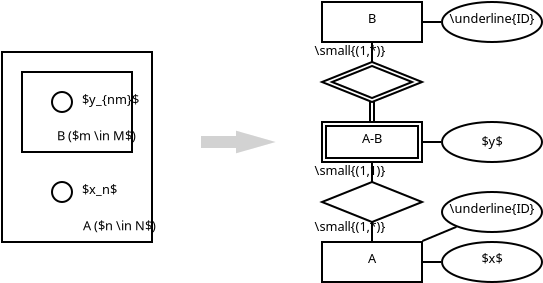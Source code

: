 <?xml version="1.0" encoding="UTF-8"?>
<dia:diagram xmlns:dia="http://www.lysator.liu.se/~alla/dia/">
  <dia:layer name="covered_1" visible="true" active="true">
    <dia:object type="Standard - Box" version="0" id="O0">
      <dia:attribute name="obj_pos">
        <dia:point val="22,8.5"/>
      </dia:attribute>
      <dia:attribute name="obj_bb">
        <dia:rectangle val="21.95,8.45;27.55,12.55"/>
      </dia:attribute>
      <dia:attribute name="elem_corner">
        <dia:point val="22,8.5"/>
      </dia:attribute>
      <dia:attribute name="elem_width">
        <dia:real val="5.5"/>
      </dia:attribute>
      <dia:attribute name="elem_height">
        <dia:real val="4"/>
      </dia:attribute>
      <dia:attribute name="border_width">
        <dia:real val="0.1"/>
      </dia:attribute>
      <dia:attribute name="show_background">
        <dia:boolean val="false"/>
      </dia:attribute>
    </dia:object>
    <dia:object type="Standard - Box" version="0" id="O1">
      <dia:attribute name="obj_pos">
        <dia:point val="21,7.5"/>
      </dia:attribute>
      <dia:attribute name="obj_bb">
        <dia:rectangle val="20.95,7.45;28.55,17.05"/>
      </dia:attribute>
      <dia:attribute name="elem_corner">
        <dia:point val="21,7.5"/>
      </dia:attribute>
      <dia:attribute name="elem_width">
        <dia:real val="7.5"/>
      </dia:attribute>
      <dia:attribute name="elem_height">
        <dia:real val="9.5"/>
      </dia:attribute>
      <dia:attribute name="border_width">
        <dia:real val="0.1"/>
      </dia:attribute>
      <dia:attribute name="show_background">
        <dia:boolean val="false"/>
      </dia:attribute>
    </dia:object>
    <dia:object type="Standard - Ellipse" version="0" id="O2">
      <dia:attribute name="obj_pos">
        <dia:point val="23.5,9.5"/>
      </dia:attribute>
      <dia:attribute name="obj_bb">
        <dia:rectangle val="23.45,9.45;24.55,10.55"/>
      </dia:attribute>
      <dia:attribute name="elem_corner">
        <dia:point val="23.5,9.5"/>
      </dia:attribute>
      <dia:attribute name="elem_width">
        <dia:real val="1"/>
      </dia:attribute>
      <dia:attribute name="elem_height">
        <dia:real val="1"/>
      </dia:attribute>
    </dia:object>
    <dia:object type="Standard - Text" version="1" id="O3">
      <dia:attribute name="obj_pos">
        <dia:point val="25,9.85"/>
      </dia:attribute>
      <dia:attribute name="obj_bb">
        <dia:rectangle val="25,9.477;28.358,10.223"/>
      </dia:attribute>
      <dia:attribute name="text">
        <dia:composite type="text">
          <dia:attribute name="string">
            <dia:string>#$y_{nm}$#</dia:string>
          </dia:attribute>
          <dia:attribute name="font">
            <dia:font family="sans" style="0" name="Helvetica"/>
          </dia:attribute>
          <dia:attribute name="height">
            <dia:real val="0.8"/>
          </dia:attribute>
          <dia:attribute name="pos">
            <dia:point val="25,10.072"/>
          </dia:attribute>
          <dia:attribute name="color">
            <dia:color val="#000000"/>
          </dia:attribute>
          <dia:attribute name="alignment">
            <dia:enum val="0"/>
          </dia:attribute>
        </dia:composite>
      </dia:attribute>
      <dia:attribute name="valign">
        <dia:enum val="2"/>
      </dia:attribute>
    </dia:object>
    <dia:object type="Standard - Text" version="1" id="O4">
      <dia:attribute name="obj_pos">
        <dia:point val="28.7,16.6"/>
      </dia:attribute>
      <dia:attribute name="obj_bb">
        <dia:rectangle val="24.657,15.855;28.7,16.6"/>
      </dia:attribute>
      <dia:attribute name="text">
        <dia:composite type="text">
          <dia:attribute name="string">
            <dia:string>#A ($n \in N$)#</dia:string>
          </dia:attribute>
          <dia:attribute name="font">
            <dia:font family="sans" style="0" name="Helvetica"/>
          </dia:attribute>
          <dia:attribute name="height">
            <dia:real val="0.8"/>
          </dia:attribute>
          <dia:attribute name="pos">
            <dia:point val="28.7,16.45"/>
          </dia:attribute>
          <dia:attribute name="color">
            <dia:color val="#000000"/>
          </dia:attribute>
          <dia:attribute name="alignment">
            <dia:enum val="2"/>
          </dia:attribute>
        </dia:composite>
      </dia:attribute>
      <dia:attribute name="valign">
        <dia:enum val="1"/>
      </dia:attribute>
      <dia:connections>
        <dia:connection handle="0" to="O1" connection="7"/>
      </dia:connections>
    </dia:object>
    <dia:object type="Standard - Ellipse" version="0" id="O5">
      <dia:attribute name="obj_pos">
        <dia:point val="23.5,14"/>
      </dia:attribute>
      <dia:attribute name="obj_bb">
        <dia:rectangle val="23.45,13.95;24.55,15.05"/>
      </dia:attribute>
      <dia:attribute name="elem_corner">
        <dia:point val="23.5,14"/>
      </dia:attribute>
      <dia:attribute name="elem_width">
        <dia:real val="1"/>
      </dia:attribute>
      <dia:attribute name="elem_height">
        <dia:real val="1"/>
      </dia:attribute>
    </dia:object>
    <dia:object type="Standard - Text" version="1" id="O6">
      <dia:attribute name="obj_pos">
        <dia:point val="25,14.35"/>
      </dia:attribute>
      <dia:attribute name="obj_bb">
        <dia:rectangle val="25,13.977;26.92,14.723"/>
      </dia:attribute>
      <dia:attribute name="text">
        <dia:composite type="text">
          <dia:attribute name="string">
            <dia:string>#$x_n$#</dia:string>
          </dia:attribute>
          <dia:attribute name="font">
            <dia:font family="sans" style="0" name="Helvetica"/>
          </dia:attribute>
          <dia:attribute name="height">
            <dia:real val="0.8"/>
          </dia:attribute>
          <dia:attribute name="pos">
            <dia:point val="25,14.572"/>
          </dia:attribute>
          <dia:attribute name="color">
            <dia:color val="#000000"/>
          </dia:attribute>
          <dia:attribute name="alignment">
            <dia:enum val="0"/>
          </dia:attribute>
        </dia:composite>
      </dia:attribute>
      <dia:attribute name="valign">
        <dia:enum val="2"/>
      </dia:attribute>
    </dia:object>
    <dia:object type="Standard - Text" version="1" id="O7">
      <dia:attribute name="obj_pos">
        <dia:point val="27.7,12.1"/>
      </dia:attribute>
      <dia:attribute name="obj_bb">
        <dia:rectangle val="23.365,11.355;27.7,12.1"/>
      </dia:attribute>
      <dia:attribute name="text">
        <dia:composite type="text">
          <dia:attribute name="string">
            <dia:string>#B ($m \in M$)#</dia:string>
          </dia:attribute>
          <dia:attribute name="font">
            <dia:font family="sans" style="0" name="Helvetica"/>
          </dia:attribute>
          <dia:attribute name="height">
            <dia:real val="0.8"/>
          </dia:attribute>
          <dia:attribute name="pos">
            <dia:point val="27.7,11.95"/>
          </dia:attribute>
          <dia:attribute name="color">
            <dia:color val="#000000"/>
          </dia:attribute>
          <dia:attribute name="alignment">
            <dia:enum val="2"/>
          </dia:attribute>
        </dia:composite>
      </dia:attribute>
      <dia:attribute name="valign">
        <dia:enum val="1"/>
      </dia:attribute>
      <dia:connections>
        <dia:connection handle="0" to="O0" connection="7"/>
      </dia:connections>
    </dia:object>
    <dia:object type="Standard - Line" version="0" id="O8">
      <dia:attribute name="obj_pos">
        <dia:point val="39.5,13"/>
      </dia:attribute>
      <dia:attribute name="obj_bb">
        <dia:rectangle val="39.45,12.95;39.55,14.05"/>
      </dia:attribute>
      <dia:attribute name="conn_endpoints">
        <dia:point val="39.5,13"/>
        <dia:point val="39.5,14"/>
      </dia:attribute>
      <dia:attribute name="numcp">
        <dia:int val="1"/>
      </dia:attribute>
      <dia:connections>
        <dia:connection handle="0" to="O23" connection="6"/>
        <dia:connection handle="1" to="O25" connection="2"/>
      </dia:connections>
    </dia:object>
    <dia:object type="Standard - Box" version="0" id="O9">
      <dia:attribute name="obj_pos">
        <dia:point val="37,5"/>
      </dia:attribute>
      <dia:attribute name="obj_bb">
        <dia:rectangle val="36.95,4.95;42.05,7.05"/>
      </dia:attribute>
      <dia:attribute name="elem_corner">
        <dia:point val="37,5"/>
      </dia:attribute>
      <dia:attribute name="elem_width">
        <dia:real val="5"/>
      </dia:attribute>
      <dia:attribute name="elem_height">
        <dia:real val="2"/>
      </dia:attribute>
      <dia:attribute name="show_background">
        <dia:boolean val="true"/>
      </dia:attribute>
    </dia:object>
    <dia:object type="Standard - Text" version="1" id="O10">
      <dia:attribute name="obj_pos">
        <dia:point val="39.5,5.8"/>
      </dia:attribute>
      <dia:attribute name="obj_bb">
        <dia:rectangle val="39.28,5.428;39.72,6.173"/>
      </dia:attribute>
      <dia:attribute name="text">
        <dia:composite type="text">
          <dia:attribute name="string">
            <dia:string>#B#</dia:string>
          </dia:attribute>
          <dia:attribute name="font">
            <dia:font family="sans" style="0" name="Helvetica"/>
          </dia:attribute>
          <dia:attribute name="height">
            <dia:real val="0.8"/>
          </dia:attribute>
          <dia:attribute name="pos">
            <dia:point val="39.5,6.022"/>
          </dia:attribute>
          <dia:attribute name="color">
            <dia:color val="#000000"/>
          </dia:attribute>
          <dia:attribute name="alignment">
            <dia:enum val="1"/>
          </dia:attribute>
        </dia:composite>
      </dia:attribute>
      <dia:attribute name="valign">
        <dia:enum val="2"/>
      </dia:attribute>
      <dia:connections>
        <dia:connection handle="0" to="O9" connection="8"/>
      </dia:connections>
    </dia:object>
    <dia:object type="Standard - Ellipse" version="0" id="O11">
      <dia:attribute name="obj_pos">
        <dia:point val="43,5"/>
      </dia:attribute>
      <dia:attribute name="obj_bb">
        <dia:rectangle val="42.95,4.95;48.05,7.05"/>
      </dia:attribute>
      <dia:attribute name="elem_corner">
        <dia:point val="43,5"/>
      </dia:attribute>
      <dia:attribute name="elem_width">
        <dia:real val="5"/>
      </dia:attribute>
      <dia:attribute name="elem_height">
        <dia:real val="2"/>
      </dia:attribute>
    </dia:object>
    <dia:object type="Standard - Text" version="1" id="O12">
      <dia:attribute name="obj_pos">
        <dia:point val="45.5,5.8"/>
      </dia:attribute>
      <dia:attribute name="obj_bb">
        <dia:rectangle val="43.129,5.428;47.871,6.173"/>
      </dia:attribute>
      <dia:attribute name="text">
        <dia:composite type="text">
          <dia:attribute name="string">
            <dia:string>#\underline{ID}#</dia:string>
          </dia:attribute>
          <dia:attribute name="font">
            <dia:font family="sans" style="0" name="Helvetica"/>
          </dia:attribute>
          <dia:attribute name="height">
            <dia:real val="0.8"/>
          </dia:attribute>
          <dia:attribute name="pos">
            <dia:point val="45.5,6.022"/>
          </dia:attribute>
          <dia:attribute name="color">
            <dia:color val="#000000"/>
          </dia:attribute>
          <dia:attribute name="alignment">
            <dia:enum val="1"/>
          </dia:attribute>
        </dia:composite>
      </dia:attribute>
      <dia:attribute name="valign">
        <dia:enum val="2"/>
      </dia:attribute>
      <dia:connections>
        <dia:connection handle="0" to="O11" connection="8"/>
      </dia:connections>
    </dia:object>
    <dia:object type="Standard - Line" version="0" id="O13">
      <dia:attribute name="obj_pos">
        <dia:point val="42.05,6"/>
      </dia:attribute>
      <dia:attribute name="obj_bb">
        <dia:rectangle val="42.0,5.95;43.0,6.05"/>
      </dia:attribute>
      <dia:attribute name="conn_endpoints">
        <dia:point val="42.05,6"/>
        <dia:point val="42.95,6"/>
      </dia:attribute>
      <dia:attribute name="numcp">
        <dia:int val="1"/>
      </dia:attribute>
      <dia:connections>
        <dia:connection handle="0" to="O9" connection="8"/>
        <dia:connection handle="1" to="O11" connection="8"/>
      </dia:connections>
    </dia:object>
    <dia:object type="Standard - Box" version="0" id="O14">
      <dia:attribute name="obj_pos">
        <dia:point val="37,17"/>
      </dia:attribute>
      <dia:attribute name="obj_bb">
        <dia:rectangle val="36.95,16.95;42.05,19.05"/>
      </dia:attribute>
      <dia:attribute name="elem_corner">
        <dia:point val="37,17"/>
      </dia:attribute>
      <dia:attribute name="elem_width">
        <dia:real val="5"/>
      </dia:attribute>
      <dia:attribute name="elem_height">
        <dia:real val="2"/>
      </dia:attribute>
      <dia:attribute name="show_background">
        <dia:boolean val="true"/>
      </dia:attribute>
    </dia:object>
    <dia:object type="Standard - Text" version="1" id="O15">
      <dia:attribute name="obj_pos">
        <dia:point val="39.5,17.8"/>
      </dia:attribute>
      <dia:attribute name="obj_bb">
        <dia:rectangle val="39.281,17.427;39.719,18.172"/>
      </dia:attribute>
      <dia:attribute name="text">
        <dia:composite type="text">
          <dia:attribute name="string">
            <dia:string>#A#</dia:string>
          </dia:attribute>
          <dia:attribute name="font">
            <dia:font family="sans" style="0" name="Helvetica"/>
          </dia:attribute>
          <dia:attribute name="height">
            <dia:real val="0.8"/>
          </dia:attribute>
          <dia:attribute name="pos">
            <dia:point val="39.5,18.023"/>
          </dia:attribute>
          <dia:attribute name="color">
            <dia:color val="#000000"/>
          </dia:attribute>
          <dia:attribute name="alignment">
            <dia:enum val="1"/>
          </dia:attribute>
        </dia:composite>
      </dia:attribute>
      <dia:attribute name="valign">
        <dia:enum val="2"/>
      </dia:attribute>
      <dia:connections>
        <dia:connection handle="0" to="O14" connection="8"/>
      </dia:connections>
    </dia:object>
    <dia:object type="Standard - Ellipse" version="0" id="O16">
      <dia:attribute name="obj_pos">
        <dia:point val="43,17"/>
      </dia:attribute>
      <dia:attribute name="obj_bb">
        <dia:rectangle val="42.95,16.95;48.05,19.05"/>
      </dia:attribute>
      <dia:attribute name="elem_corner">
        <dia:point val="43,17"/>
      </dia:attribute>
      <dia:attribute name="elem_width">
        <dia:real val="5"/>
      </dia:attribute>
      <dia:attribute name="elem_height">
        <dia:real val="2"/>
      </dia:attribute>
    </dia:object>
    <dia:object type="Standard - Text" version="1" id="O17">
      <dia:attribute name="obj_pos">
        <dia:point val="45.5,17.8"/>
      </dia:attribute>
      <dia:attribute name="obj_bb">
        <dia:rectangle val="44.903,17.427;46.097,18.172"/>
      </dia:attribute>
      <dia:attribute name="text">
        <dia:composite type="text">
          <dia:attribute name="string">
            <dia:string>#$x$#</dia:string>
          </dia:attribute>
          <dia:attribute name="font">
            <dia:font family="sans" style="0" name="Helvetica"/>
          </dia:attribute>
          <dia:attribute name="height">
            <dia:real val="0.8"/>
          </dia:attribute>
          <dia:attribute name="pos">
            <dia:point val="45.5,18.023"/>
          </dia:attribute>
          <dia:attribute name="color">
            <dia:color val="#000000"/>
          </dia:attribute>
          <dia:attribute name="alignment">
            <dia:enum val="1"/>
          </dia:attribute>
        </dia:composite>
      </dia:attribute>
      <dia:attribute name="valign">
        <dia:enum val="2"/>
      </dia:attribute>
      <dia:connections>
        <dia:connection handle="0" to="O16" connection="8"/>
      </dia:connections>
    </dia:object>
    <dia:object type="Standard - Line" version="0" id="O18">
      <dia:attribute name="obj_pos">
        <dia:point val="42.05,18"/>
      </dia:attribute>
      <dia:attribute name="obj_bb">
        <dia:rectangle val="42.0,17.95;43.0,18.05"/>
      </dia:attribute>
      <dia:attribute name="conn_endpoints">
        <dia:point val="42.05,18"/>
        <dia:point val="42.95,18"/>
      </dia:attribute>
      <dia:attribute name="numcp">
        <dia:int val="1"/>
      </dia:attribute>
      <dia:connections>
        <dia:connection handle="0" to="O14" connection="8"/>
        <dia:connection handle="1" to="O16" connection="8"/>
      </dia:connections>
    </dia:object>
    <dia:object type="Standard - Ellipse" version="0" id="O19">
      <dia:attribute name="obj_pos">
        <dia:point val="43,14.5"/>
      </dia:attribute>
      <dia:attribute name="obj_bb">
        <dia:rectangle val="42.95,14.45;48.05,16.55"/>
      </dia:attribute>
      <dia:attribute name="elem_corner">
        <dia:point val="43,14.5"/>
      </dia:attribute>
      <dia:attribute name="elem_width">
        <dia:real val="5"/>
      </dia:attribute>
      <dia:attribute name="elem_height">
        <dia:real val="2"/>
      </dia:attribute>
    </dia:object>
    <dia:object type="Standard - Text" version="1" id="O20">
      <dia:attribute name="obj_pos">
        <dia:point val="45.5,15.3"/>
      </dia:attribute>
      <dia:attribute name="obj_bb">
        <dia:rectangle val="43.129,14.928;47.871,15.672"/>
      </dia:attribute>
      <dia:attribute name="text">
        <dia:composite type="text">
          <dia:attribute name="string">
            <dia:string>#\underline{ID}#</dia:string>
          </dia:attribute>
          <dia:attribute name="font">
            <dia:font family="sans" style="0" name="Helvetica"/>
          </dia:attribute>
          <dia:attribute name="height">
            <dia:real val="0.8"/>
          </dia:attribute>
          <dia:attribute name="pos">
            <dia:point val="45.5,15.523"/>
          </dia:attribute>
          <dia:attribute name="color">
            <dia:color val="#000000"/>
          </dia:attribute>
          <dia:attribute name="alignment">
            <dia:enum val="1"/>
          </dia:attribute>
        </dia:composite>
      </dia:attribute>
      <dia:attribute name="valign">
        <dia:enum val="2"/>
      </dia:attribute>
      <dia:connections>
        <dia:connection handle="0" to="O19" connection="8"/>
      </dia:connections>
    </dia:object>
    <dia:object type="Standard - Line" version="0" id="O21">
      <dia:attribute name="obj_pos">
        <dia:point val="42.02,16.95"/>
      </dia:attribute>
      <dia:attribute name="obj_bb">
        <dia:rectangle val="41.955,16.175;43.788,17.015"/>
      </dia:attribute>
      <dia:attribute name="conn_endpoints">
        <dia:point val="42.02,16.95"/>
        <dia:point val="43.723,16.24"/>
      </dia:attribute>
      <dia:attribute name="numcp">
        <dia:int val="1"/>
      </dia:attribute>
      <dia:connections>
        <dia:connection handle="0" to="O14" connection="8"/>
        <dia:connection handle="1" to="O19" connection="8"/>
      </dia:connections>
    </dia:object>
    <dia:object type="Standard - Line" version="0" id="O22">
      <dia:attribute name="obj_pos">
        <dia:point val="39.6,10"/>
      </dia:attribute>
      <dia:attribute name="obj_bb">
        <dia:rectangle val="39.55,9.95;39.65,11.05"/>
      </dia:attribute>
      <dia:attribute name="conn_endpoints">
        <dia:point val="39.6,10"/>
        <dia:point val="39.6,11"/>
      </dia:attribute>
      <dia:attribute name="numcp">
        <dia:int val="1"/>
      </dia:attribute>
    </dia:object>
    <dia:object type="Standard - Box" version="0" id="O23">
      <dia:attribute name="obj_pos">
        <dia:point val="37,11"/>
      </dia:attribute>
      <dia:attribute name="obj_bb">
        <dia:rectangle val="36.95,10.95;42.05,13.05"/>
      </dia:attribute>
      <dia:attribute name="elem_corner">
        <dia:point val="37,11"/>
      </dia:attribute>
      <dia:attribute name="elem_width">
        <dia:real val="5"/>
      </dia:attribute>
      <dia:attribute name="elem_height">
        <dia:real val="2"/>
      </dia:attribute>
      <dia:attribute name="border_width">
        <dia:real val="0.1"/>
      </dia:attribute>
      <dia:attribute name="show_background">
        <dia:boolean val="true"/>
      </dia:attribute>
    </dia:object>
    <dia:object type="Standard - Box" version="0" id="O24">
      <dia:attribute name="obj_pos">
        <dia:point val="37.2,11.2"/>
      </dia:attribute>
      <dia:attribute name="obj_bb">
        <dia:rectangle val="37.15,11.15;41.85,12.85"/>
      </dia:attribute>
      <dia:attribute name="elem_corner">
        <dia:point val="37.2,11.2"/>
      </dia:attribute>
      <dia:attribute name="elem_width">
        <dia:real val="4.6"/>
      </dia:attribute>
      <dia:attribute name="elem_height">
        <dia:real val="1.6"/>
      </dia:attribute>
      <dia:attribute name="border_width">
        <dia:real val="0.1"/>
      </dia:attribute>
      <dia:attribute name="show_background">
        <dia:boolean val="false"/>
      </dia:attribute>
    </dia:object>
    <dia:object type="Standard - Polygon" version="0" id="O25">
      <dia:attribute name="obj_pos">
        <dia:point val="37,15"/>
      </dia:attribute>
      <dia:attribute name="obj_bb">
        <dia:rectangle val="36.865,13.946;42.135,16.054"/>
      </dia:attribute>
      <dia:attribute name="poly_points">
        <dia:point val="37,15"/>
        <dia:point val="39.5,14"/>
        <dia:point val="42,15"/>
        <dia:point val="39.5,16"/>
      </dia:attribute>
      <dia:attribute name="line_width">
        <dia:real val="0.1"/>
      </dia:attribute>
      <dia:attribute name="show_background">
        <dia:boolean val="true"/>
      </dia:attribute>
    </dia:object>
    <dia:object type="Standard - Polygon" version="0" id="O26">
      <dia:attribute name="obj_pos">
        <dia:point val="37,9"/>
      </dia:attribute>
      <dia:attribute name="obj_bb">
        <dia:rectangle val="36.865,7.946;42.135,10.054"/>
      </dia:attribute>
      <dia:attribute name="poly_points">
        <dia:point val="37,9"/>
        <dia:point val="39.5,8"/>
        <dia:point val="42,9"/>
        <dia:point val="39.5,10"/>
      </dia:attribute>
      <dia:attribute name="line_width">
        <dia:real val="0.1"/>
      </dia:attribute>
      <dia:attribute name="show_background">
        <dia:boolean val="true"/>
      </dia:attribute>
    </dia:object>
    <dia:object type="Standard - Text" version="1" id="O27">
      <dia:attribute name="obj_pos">
        <dia:point val="38.4,7.4"/>
      </dia:attribute>
      <dia:attribute name="obj_bb">
        <dia:rectangle val="36.319,7.027;40.481,7.772"/>
      </dia:attribute>
      <dia:attribute name="text">
        <dia:composite type="text">
          <dia:attribute name="string">
            <dia:string>#\small{(1,*)}#</dia:string>
          </dia:attribute>
          <dia:attribute name="font">
            <dia:font family="sans" style="0" name="Helvetica"/>
          </dia:attribute>
          <dia:attribute name="height">
            <dia:real val="0.8"/>
          </dia:attribute>
          <dia:attribute name="pos">
            <dia:point val="38.4,7.622"/>
          </dia:attribute>
          <dia:attribute name="color">
            <dia:color val="#000000"/>
          </dia:attribute>
          <dia:attribute name="alignment">
            <dia:enum val="1"/>
          </dia:attribute>
        </dia:composite>
      </dia:attribute>
      <dia:attribute name="valign">
        <dia:enum val="2"/>
      </dia:attribute>
    </dia:object>
    <dia:object type="Standard - Text" version="1" id="O28">
      <dia:attribute name="obj_pos">
        <dia:point val="38.4,16.2"/>
      </dia:attribute>
      <dia:attribute name="obj_bb">
        <dia:rectangle val="36.319,15.828;40.481,16.573"/>
      </dia:attribute>
      <dia:attribute name="text">
        <dia:composite type="text">
          <dia:attribute name="string">
            <dia:string>#\small{(1,*)}#</dia:string>
          </dia:attribute>
          <dia:attribute name="font">
            <dia:font family="sans" style="0" name="Helvetica"/>
          </dia:attribute>
          <dia:attribute name="height">
            <dia:real val="0.8"/>
          </dia:attribute>
          <dia:attribute name="pos">
            <dia:point val="38.4,16.422"/>
          </dia:attribute>
          <dia:attribute name="color">
            <dia:color val="#000000"/>
          </dia:attribute>
          <dia:attribute name="alignment">
            <dia:enum val="1"/>
          </dia:attribute>
        </dia:composite>
      </dia:attribute>
      <dia:attribute name="valign">
        <dia:enum val="2"/>
      </dia:attribute>
    </dia:object>
    <dia:object type="Standard - Line" version="0" id="O29">
      <dia:attribute name="obj_pos">
        <dia:point val="39.5,7.049"/>
      </dia:attribute>
      <dia:attribute name="obj_bb">
        <dia:rectangle val="39.45,6.999;39.55,8.05"/>
      </dia:attribute>
      <dia:attribute name="conn_endpoints">
        <dia:point val="39.5,7.049"/>
        <dia:point val="39.5,8"/>
      </dia:attribute>
      <dia:attribute name="numcp">
        <dia:int val="1"/>
      </dia:attribute>
      <dia:connections>
        <dia:connection handle="0" to="O9" connection="8"/>
        <dia:connection handle="1" to="O26" connection="2"/>
      </dia:connections>
    </dia:object>
    <dia:object type="Standard - Line" version="0" id="O30">
      <dia:attribute name="obj_pos">
        <dia:point val="39.5,16"/>
      </dia:attribute>
      <dia:attribute name="obj_bb">
        <dia:rectangle val="39.45,15.95;39.55,17.001"/>
      </dia:attribute>
      <dia:attribute name="conn_endpoints">
        <dia:point val="39.5,16"/>
        <dia:point val="39.5,16.951"/>
      </dia:attribute>
      <dia:attribute name="numcp">
        <dia:int val="1"/>
      </dia:attribute>
      <dia:connections>
        <dia:connection handle="0" to="O25" connection="6"/>
        <dia:connection handle="1" to="O14" connection="8"/>
      </dia:connections>
    </dia:object>
    <dia:object type="Standard - Ellipse" version="0" id="O31">
      <dia:attribute name="obj_pos">
        <dia:point val="43,11"/>
      </dia:attribute>
      <dia:attribute name="obj_bb">
        <dia:rectangle val="42.95,10.95;48.05,13.05"/>
      </dia:attribute>
      <dia:attribute name="elem_corner">
        <dia:point val="43,11"/>
      </dia:attribute>
      <dia:attribute name="elem_width">
        <dia:real val="5"/>
      </dia:attribute>
      <dia:attribute name="elem_height">
        <dia:real val="2"/>
      </dia:attribute>
    </dia:object>
    <dia:object type="Standard - Text" version="1" id="O32">
      <dia:attribute name="obj_pos">
        <dia:point val="45.5,11.95"/>
      </dia:attribute>
      <dia:attribute name="obj_bb">
        <dia:rectangle val="44.903,11.578;46.097,12.322"/>
      </dia:attribute>
      <dia:attribute name="text">
        <dia:composite type="text">
          <dia:attribute name="string">
            <dia:string>#$y$#</dia:string>
          </dia:attribute>
          <dia:attribute name="font">
            <dia:font family="sans" style="0" name="Helvetica"/>
          </dia:attribute>
          <dia:attribute name="height">
            <dia:real val="0.8"/>
          </dia:attribute>
          <dia:attribute name="pos">
            <dia:point val="45.5,12.172"/>
          </dia:attribute>
          <dia:attribute name="color">
            <dia:color val="#000000"/>
          </dia:attribute>
          <dia:attribute name="alignment">
            <dia:enum val="1"/>
          </dia:attribute>
        </dia:composite>
      </dia:attribute>
      <dia:attribute name="valign">
        <dia:enum val="2"/>
      </dia:attribute>
      <dia:connections>
        <dia:connection handle="0" to="O31" connection="8"/>
      </dia:connections>
    </dia:object>
    <dia:object type="Standard - Line" version="0" id="O33">
      <dia:attribute name="obj_pos">
        <dia:point val="42.05,12"/>
      </dia:attribute>
      <dia:attribute name="obj_bb">
        <dia:rectangle val="42.0,11.95;43.0,12.05"/>
      </dia:attribute>
      <dia:attribute name="conn_endpoints">
        <dia:point val="42.05,12"/>
        <dia:point val="42.95,12"/>
      </dia:attribute>
      <dia:attribute name="numcp">
        <dia:int val="1"/>
      </dia:attribute>
      <dia:connections>
        <dia:connection handle="0" to="O23" connection="8"/>
        <dia:connection handle="1" to="O31" connection="8"/>
      </dia:connections>
    </dia:object>
    <dia:object type="Geometric - Right Arrow" version="1" id="O34">
      <dia:attribute name="obj_pos">
        <dia:point val="31,11.5"/>
      </dia:attribute>
      <dia:attribute name="obj_bb">
        <dia:rectangle val="30.95,11.434;34.682,12.566"/>
      </dia:attribute>
      <dia:attribute name="meta">
        <dia:composite type="dict"/>
      </dia:attribute>
      <dia:attribute name="elem_corner">
        <dia:point val="31,11.5"/>
      </dia:attribute>
      <dia:attribute name="elem_width">
        <dia:real val="3.5"/>
      </dia:attribute>
      <dia:attribute name="elem_height">
        <dia:real val="1"/>
      </dia:attribute>
      <dia:attribute name="line_width">
        <dia:real val="0.1"/>
      </dia:attribute>
      <dia:attribute name="line_colour">
        <dia:color val="#d2d2d2"/>
      </dia:attribute>
      <dia:attribute name="fill_colour">
        <dia:color val="#d2d2d2"/>
      </dia:attribute>
      <dia:attribute name="show_background">
        <dia:boolean val="true"/>
      </dia:attribute>
      <dia:attribute name="line_style">
        <dia:enum val="0"/>
        <dia:real val="1"/>
      </dia:attribute>
      <dia:attribute name="flip_horizontal">
        <dia:boolean val="false"/>
      </dia:attribute>
      <dia:attribute name="flip_vertical">
        <dia:boolean val="false"/>
      </dia:attribute>
      <dia:attribute name="subscale">
        <dia:real val="1"/>
      </dia:attribute>
    </dia:object>
    <dia:object type="Standard - Text" version="1" id="O35">
      <dia:attribute name="obj_pos">
        <dia:point val="38.4,13.4"/>
      </dia:attribute>
      <dia:attribute name="obj_bb">
        <dia:rectangle val="36.275,13.027;40.525,13.773"/>
      </dia:attribute>
      <dia:attribute name="text">
        <dia:composite type="text">
          <dia:attribute name="string">
            <dia:string>#\small{(1,1)}#</dia:string>
          </dia:attribute>
          <dia:attribute name="font">
            <dia:font family="sans" style="0" name="Helvetica"/>
          </dia:attribute>
          <dia:attribute name="height">
            <dia:real val="0.8"/>
          </dia:attribute>
          <dia:attribute name="pos">
            <dia:point val="38.4,13.623"/>
          </dia:attribute>
          <dia:attribute name="color">
            <dia:color val="#000000"/>
          </dia:attribute>
          <dia:attribute name="alignment">
            <dia:enum val="1"/>
          </dia:attribute>
        </dia:composite>
      </dia:attribute>
      <dia:attribute name="valign">
        <dia:enum val="2"/>
      </dia:attribute>
    </dia:object>
    <dia:object type="Standard - Polygon" version="0" id="O36">
      <dia:attribute name="obj_pos">
        <dia:point val="37.5,9"/>
      </dia:attribute>
      <dia:attribute name="obj_bb">
        <dia:rectangle val="37.365,8.146;41.635,9.854"/>
      </dia:attribute>
      <dia:attribute name="poly_points">
        <dia:point val="37.5,9"/>
        <dia:point val="39.5,8.2"/>
        <dia:point val="41.5,9"/>
        <dia:point val="39.5,9.8"/>
      </dia:attribute>
      <dia:attribute name="line_width">
        <dia:real val="0.1"/>
      </dia:attribute>
      <dia:attribute name="show_background">
        <dia:boolean val="false"/>
      </dia:attribute>
    </dia:object>
    <dia:object type="Standard - Line" version="0" id="O37">
      <dia:attribute name="obj_pos">
        <dia:point val="39.4,10"/>
      </dia:attribute>
      <dia:attribute name="obj_bb">
        <dia:rectangle val="39.35,9.95;39.45,11.05"/>
      </dia:attribute>
      <dia:attribute name="conn_endpoints">
        <dia:point val="39.4,10"/>
        <dia:point val="39.4,11"/>
      </dia:attribute>
      <dia:attribute name="numcp">
        <dia:int val="1"/>
      </dia:attribute>
    </dia:object>
    <dia:object type="Standard - Text" version="1" id="O38">
      <dia:attribute name="obj_pos">
        <dia:point val="39.5,11.8"/>
      </dia:attribute>
      <dia:attribute name="obj_bb">
        <dia:rectangle val="38.965,11.428;40.035,12.172"/>
      </dia:attribute>
      <dia:attribute name="text">
        <dia:composite type="text">
          <dia:attribute name="string">
            <dia:string>#A-B#</dia:string>
          </dia:attribute>
          <dia:attribute name="font">
            <dia:font family="sans" style="0" name="Helvetica"/>
          </dia:attribute>
          <dia:attribute name="height">
            <dia:real val="0.8"/>
          </dia:attribute>
          <dia:attribute name="pos">
            <dia:point val="39.5,12.023"/>
          </dia:attribute>
          <dia:attribute name="color">
            <dia:color val="#000000"/>
          </dia:attribute>
          <dia:attribute name="alignment">
            <dia:enum val="1"/>
          </dia:attribute>
        </dia:composite>
      </dia:attribute>
      <dia:attribute name="valign">
        <dia:enum val="2"/>
      </dia:attribute>
      <dia:connections>
        <dia:connection handle="0" to="O23" connection="8"/>
      </dia:connections>
    </dia:object>
  </dia:layer>
  <dia:layer name="covered_2" visible="false">
    <dia:object type="Standard - Line" version="0" id="O39">
      <dia:attribute name="obj_pos">
        <dia:point val="45.1,9.8"/>
      </dia:attribute>
      <dia:attribute name="obj_bb">
        <dia:rectangle val="45.05,9.75;45.15,11.05"/>
      </dia:attribute>
      <dia:attribute name="conn_endpoints">
        <dia:point val="45.1,9.8"/>
        <dia:point val="45.1,11"/>
      </dia:attribute>
      <dia:attribute name="numcp">
        <dia:int val="1"/>
      </dia:attribute>
    </dia:object>
    <dia:object type="Standard - Line" version="0" id="O40">
      <dia:attribute name="obj_pos">
        <dia:point val="45.3,9.8"/>
      </dia:attribute>
      <dia:attribute name="obj_bb">
        <dia:rectangle val="45.25,9.75;45.35,11.05"/>
      </dia:attribute>
      <dia:attribute name="conn_endpoints">
        <dia:point val="45.3,9.8"/>
        <dia:point val="45.3,11"/>
      </dia:attribute>
      <dia:attribute name="numcp">
        <dia:int val="1"/>
      </dia:attribute>
    </dia:object>
    <dia:object type="Standard - Box" version="0" id="O41">
      <dia:attribute name="obj_pos">
        <dia:point val="16.2,8"/>
      </dia:attribute>
      <dia:attribute name="obj_bb">
        <dia:rectangle val="16.15,7.95;29.25,13.05"/>
      </dia:attribute>
      <dia:attribute name="elem_corner">
        <dia:point val="16.2,8"/>
      </dia:attribute>
      <dia:attribute name="elem_width">
        <dia:real val="13"/>
      </dia:attribute>
      <dia:attribute name="elem_height">
        <dia:real val="5"/>
      </dia:attribute>
      <dia:attribute name="border_width">
        <dia:real val="0.1"/>
      </dia:attribute>
      <dia:attribute name="show_background">
        <dia:boolean val="false"/>
      </dia:attribute>
    </dia:object>
    <dia:object type="Standard - Line" version="0" id="O42">
      <dia:attribute name="obj_pos">
        <dia:point val="40.9,12"/>
      </dia:attribute>
      <dia:attribute name="obj_bb">
        <dia:rectangle val="40.85,11.95;42.7,12.05"/>
      </dia:attribute>
      <dia:attribute name="conn_endpoints">
        <dia:point val="40.9,12"/>
        <dia:point val="42.65,12"/>
      </dia:attribute>
      <dia:attribute name="numcp">
        <dia:int val="1"/>
      </dia:attribute>
      <dia:connections>
        <dia:connection handle="0" to="O82" connection="4"/>
        <dia:connection handle="1" to="O65" connection="8"/>
      </dia:connections>
    </dia:object>
    <dia:object type="Standard - Box" version="0" id="O43">
      <dia:attribute name="obj_pos">
        <dia:point val="16.7,8.5"/>
      </dia:attribute>
      <dia:attribute name="obj_bb">
        <dia:rectangle val="16.65,8.45;22.25,12.55"/>
      </dia:attribute>
      <dia:attribute name="elem_corner">
        <dia:point val="16.7,8.5"/>
      </dia:attribute>
      <dia:attribute name="elem_width">
        <dia:real val="5.5"/>
      </dia:attribute>
      <dia:attribute name="elem_height">
        <dia:real val="4"/>
      </dia:attribute>
      <dia:attribute name="border_width">
        <dia:real val="0.1"/>
      </dia:attribute>
      <dia:attribute name="show_background">
        <dia:boolean val="false"/>
      </dia:attribute>
    </dia:object>
    <dia:object type="Standard - Box" version="0" id="O44">
      <dia:attribute name="obj_pos">
        <dia:point val="15.7,7.5"/>
      </dia:attribute>
      <dia:attribute name="obj_bb">
        <dia:rectangle val="15.65,7.45;23.25,17.05"/>
      </dia:attribute>
      <dia:attribute name="elem_corner">
        <dia:point val="15.7,7.5"/>
      </dia:attribute>
      <dia:attribute name="elem_width">
        <dia:real val="7.5"/>
      </dia:attribute>
      <dia:attribute name="elem_height">
        <dia:real val="9.5"/>
      </dia:attribute>
      <dia:attribute name="border_width">
        <dia:real val="0.1"/>
      </dia:attribute>
      <dia:attribute name="show_background">
        <dia:boolean val="false"/>
      </dia:attribute>
    </dia:object>
    <dia:object type="Standard - Ellipse" version="0" id="O45">
      <dia:attribute name="obj_pos">
        <dia:point val="18.2,9.5"/>
      </dia:attribute>
      <dia:attribute name="obj_bb">
        <dia:rectangle val="18.15,9.45;19.25,10.55"/>
      </dia:attribute>
      <dia:attribute name="elem_corner">
        <dia:point val="18.2,9.5"/>
      </dia:attribute>
      <dia:attribute name="elem_width">
        <dia:real val="1"/>
      </dia:attribute>
      <dia:attribute name="elem_height">
        <dia:real val="1"/>
      </dia:attribute>
    </dia:object>
    <dia:object type="Standard - Text" version="1" id="O46">
      <dia:attribute name="obj_pos">
        <dia:point val="19.7,10"/>
      </dia:attribute>
      <dia:attribute name="obj_bb">
        <dia:rectangle val="19.7,9.627;23.427,10.373"/>
      </dia:attribute>
      <dia:attribute name="text">
        <dia:composite type="text">
          <dia:attribute name="string">
            <dia:string>#$y_{nmk}$#</dia:string>
          </dia:attribute>
          <dia:attribute name="font">
            <dia:font family="sans" style="0" name="Helvetica"/>
          </dia:attribute>
          <dia:attribute name="height">
            <dia:real val="0.8"/>
          </dia:attribute>
          <dia:attribute name="pos">
            <dia:point val="19.7,10.223"/>
          </dia:attribute>
          <dia:attribute name="color">
            <dia:color val="#000000"/>
          </dia:attribute>
          <dia:attribute name="alignment">
            <dia:enum val="0"/>
          </dia:attribute>
        </dia:composite>
      </dia:attribute>
      <dia:attribute name="valign">
        <dia:enum val="2"/>
      </dia:attribute>
    </dia:object>
    <dia:object type="Standard - Text" version="1" id="O47">
      <dia:attribute name="obj_pos">
        <dia:point val="23.2,17"/>
      </dia:attribute>
      <dia:attribute name="obj_bb">
        <dia:rectangle val="19.157,16.255;23.2,17"/>
      </dia:attribute>
      <dia:attribute name="text">
        <dia:composite type="text">
          <dia:attribute name="string">
            <dia:string>#A ($n \in N$)#</dia:string>
          </dia:attribute>
          <dia:attribute name="font">
            <dia:font family="sans" style="0" name="Helvetica"/>
          </dia:attribute>
          <dia:attribute name="height">
            <dia:real val="0.8"/>
          </dia:attribute>
          <dia:attribute name="pos">
            <dia:point val="23.2,16.85"/>
          </dia:attribute>
          <dia:attribute name="color">
            <dia:color val="#000000"/>
          </dia:attribute>
          <dia:attribute name="alignment">
            <dia:enum val="2"/>
          </dia:attribute>
        </dia:composite>
      </dia:attribute>
      <dia:attribute name="valign">
        <dia:enum val="1"/>
      </dia:attribute>
      <dia:connections>
        <dia:connection handle="0" to="O44" connection="7"/>
      </dia:connections>
    </dia:object>
    <dia:object type="Standard - Ellipse" version="0" id="O48">
      <dia:attribute name="obj_pos">
        <dia:point val="18.2,14"/>
      </dia:attribute>
      <dia:attribute name="obj_bb">
        <dia:rectangle val="18.15,13.95;19.25,15.05"/>
      </dia:attribute>
      <dia:attribute name="elem_corner">
        <dia:point val="18.2,14"/>
      </dia:attribute>
      <dia:attribute name="elem_width">
        <dia:real val="1"/>
      </dia:attribute>
      <dia:attribute name="elem_height">
        <dia:real val="1"/>
      </dia:attribute>
    </dia:object>
    <dia:object type="Standard - Text" version="1" id="O49">
      <dia:attribute name="obj_pos">
        <dia:point val="19.7,14.5"/>
      </dia:attribute>
      <dia:attribute name="obj_bb">
        <dia:rectangle val="19.7,14.127;21.62,14.873"/>
      </dia:attribute>
      <dia:attribute name="text">
        <dia:composite type="text">
          <dia:attribute name="string">
            <dia:string>#$x_n$#</dia:string>
          </dia:attribute>
          <dia:attribute name="font">
            <dia:font family="sans" style="0" name="Helvetica"/>
          </dia:attribute>
          <dia:attribute name="height">
            <dia:real val="0.8"/>
          </dia:attribute>
          <dia:attribute name="pos">
            <dia:point val="19.7,14.723"/>
          </dia:attribute>
          <dia:attribute name="color">
            <dia:color val="#000000"/>
          </dia:attribute>
          <dia:attribute name="alignment">
            <dia:enum val="0"/>
          </dia:attribute>
        </dia:composite>
      </dia:attribute>
      <dia:attribute name="valign">
        <dia:enum val="2"/>
      </dia:attribute>
    </dia:object>
    <dia:object type="Standard - Text" version="1" id="O50">
      <dia:attribute name="obj_pos">
        <dia:point val="22.2,12.5"/>
      </dia:attribute>
      <dia:attribute name="obj_bb">
        <dia:rectangle val="17.865,11.755;22.2,12.5"/>
      </dia:attribute>
      <dia:attribute name="text">
        <dia:composite type="text">
          <dia:attribute name="string">
            <dia:string>#B ($m \in M$)#</dia:string>
          </dia:attribute>
          <dia:attribute name="font">
            <dia:font family="sans" style="0" name="Helvetica"/>
          </dia:attribute>
          <dia:attribute name="height">
            <dia:real val="0.8"/>
          </dia:attribute>
          <dia:attribute name="pos">
            <dia:point val="22.2,12.35"/>
          </dia:attribute>
          <dia:attribute name="color">
            <dia:color val="#000000"/>
          </dia:attribute>
          <dia:attribute name="alignment">
            <dia:enum val="2"/>
          </dia:attribute>
        </dia:composite>
      </dia:attribute>
      <dia:attribute name="valign">
        <dia:enum val="1"/>
      </dia:attribute>
      <dia:connections>
        <dia:connection handle="0" to="O43" connection="7"/>
      </dia:connections>
    </dia:object>
    <dia:object type="Standard - Line" version="0" id="O51">
      <dia:attribute name="obj_pos">
        <dia:point val="45.2,13"/>
      </dia:attribute>
      <dia:attribute name="obj_bb">
        <dia:rectangle val="45.15,12.95;45.25,14.05"/>
      </dia:attribute>
      <dia:attribute name="conn_endpoints">
        <dia:point val="45.2,13"/>
        <dia:point val="45.2,14"/>
      </dia:attribute>
      <dia:attribute name="numcp">
        <dia:int val="1"/>
      </dia:attribute>
      <dia:connections>
        <dia:connection handle="0" to="O65" connection="6"/>
        <dia:connection handle="1" to="O67" connection="2"/>
      </dia:connections>
    </dia:object>
    <dia:object type="Standard - Box" version="0" id="O52">
      <dia:attribute name="obj_pos">
        <dia:point val="42.7,5"/>
      </dia:attribute>
      <dia:attribute name="obj_bb">
        <dia:rectangle val="42.65,4.95;47.75,7.05"/>
      </dia:attribute>
      <dia:attribute name="elem_corner">
        <dia:point val="42.7,5"/>
      </dia:attribute>
      <dia:attribute name="elem_width">
        <dia:real val="5"/>
      </dia:attribute>
      <dia:attribute name="elem_height">
        <dia:real val="2"/>
      </dia:attribute>
      <dia:attribute name="show_background">
        <dia:boolean val="true"/>
      </dia:attribute>
    </dia:object>
    <dia:object type="Standard - Text" version="1" id="O53">
      <dia:attribute name="obj_pos">
        <dia:point val="45.2,6"/>
      </dia:attribute>
      <dia:attribute name="obj_bb">
        <dia:rectangle val="44.98,5.628;45.42,6.372"/>
      </dia:attribute>
      <dia:attribute name="text">
        <dia:composite type="text">
          <dia:attribute name="string">
            <dia:string>#B#</dia:string>
          </dia:attribute>
          <dia:attribute name="font">
            <dia:font family="sans" style="0" name="Helvetica"/>
          </dia:attribute>
          <dia:attribute name="height">
            <dia:real val="0.8"/>
          </dia:attribute>
          <dia:attribute name="pos">
            <dia:point val="45.2,6.223"/>
          </dia:attribute>
          <dia:attribute name="color">
            <dia:color val="#000000"/>
          </dia:attribute>
          <dia:attribute name="alignment">
            <dia:enum val="1"/>
          </dia:attribute>
        </dia:composite>
      </dia:attribute>
      <dia:attribute name="valign">
        <dia:enum val="2"/>
      </dia:attribute>
      <dia:connections>
        <dia:connection handle="0" to="O52" connection="8"/>
      </dia:connections>
    </dia:object>
    <dia:object type="Standard - Ellipse" version="0" id="O54">
      <dia:attribute name="obj_pos">
        <dia:point val="48.7,5"/>
      </dia:attribute>
      <dia:attribute name="obj_bb">
        <dia:rectangle val="48.65,4.95;53.75,7.05"/>
      </dia:attribute>
      <dia:attribute name="elem_corner">
        <dia:point val="48.7,5"/>
      </dia:attribute>
      <dia:attribute name="elem_width">
        <dia:real val="5"/>
      </dia:attribute>
      <dia:attribute name="elem_height">
        <dia:real val="2"/>
      </dia:attribute>
    </dia:object>
    <dia:object type="Standard - Text" version="1" id="O55">
      <dia:attribute name="obj_pos">
        <dia:point val="51.2,6"/>
      </dia:attribute>
      <dia:attribute name="obj_bb">
        <dia:rectangle val="48.829,5.628;53.571,6.372"/>
      </dia:attribute>
      <dia:attribute name="text">
        <dia:composite type="text">
          <dia:attribute name="string">
            <dia:string>#\underline{ID}#</dia:string>
          </dia:attribute>
          <dia:attribute name="font">
            <dia:font family="sans" style="0" name="Helvetica"/>
          </dia:attribute>
          <dia:attribute name="height">
            <dia:real val="0.8"/>
          </dia:attribute>
          <dia:attribute name="pos">
            <dia:point val="51.2,6.223"/>
          </dia:attribute>
          <dia:attribute name="color">
            <dia:color val="#000000"/>
          </dia:attribute>
          <dia:attribute name="alignment">
            <dia:enum val="1"/>
          </dia:attribute>
        </dia:composite>
      </dia:attribute>
      <dia:attribute name="valign">
        <dia:enum val="2"/>
      </dia:attribute>
      <dia:connections>
        <dia:connection handle="0" to="O54" connection="8"/>
      </dia:connections>
    </dia:object>
    <dia:object type="Standard - Line" version="0" id="O56">
      <dia:attribute name="obj_pos">
        <dia:point val="47.75,6"/>
      </dia:attribute>
      <dia:attribute name="obj_bb">
        <dia:rectangle val="47.7,5.95;48.7,6.05"/>
      </dia:attribute>
      <dia:attribute name="conn_endpoints">
        <dia:point val="47.75,6"/>
        <dia:point val="48.65,6"/>
      </dia:attribute>
      <dia:attribute name="numcp">
        <dia:int val="1"/>
      </dia:attribute>
      <dia:connections>
        <dia:connection handle="0" to="O52" connection="8"/>
        <dia:connection handle="1" to="O54" connection="8"/>
      </dia:connections>
    </dia:object>
    <dia:object type="Standard - Box" version="0" id="O57">
      <dia:attribute name="obj_pos">
        <dia:point val="42.7,17"/>
      </dia:attribute>
      <dia:attribute name="obj_bb">
        <dia:rectangle val="42.65,16.95;47.75,19.05"/>
      </dia:attribute>
      <dia:attribute name="elem_corner">
        <dia:point val="42.7,17"/>
      </dia:attribute>
      <dia:attribute name="elem_width">
        <dia:real val="5"/>
      </dia:attribute>
      <dia:attribute name="elem_height">
        <dia:real val="2"/>
      </dia:attribute>
      <dia:attribute name="show_background">
        <dia:boolean val="true"/>
      </dia:attribute>
    </dia:object>
    <dia:object type="Standard - Text" version="1" id="O58">
      <dia:attribute name="obj_pos">
        <dia:point val="45.2,18"/>
      </dia:attribute>
      <dia:attribute name="obj_bb">
        <dia:rectangle val="44.981,17.628;45.419,18.372"/>
      </dia:attribute>
      <dia:attribute name="text">
        <dia:composite type="text">
          <dia:attribute name="string">
            <dia:string>#A#</dia:string>
          </dia:attribute>
          <dia:attribute name="font">
            <dia:font family="sans" style="0" name="Helvetica"/>
          </dia:attribute>
          <dia:attribute name="height">
            <dia:real val="0.8"/>
          </dia:attribute>
          <dia:attribute name="pos">
            <dia:point val="45.2,18.223"/>
          </dia:attribute>
          <dia:attribute name="color">
            <dia:color val="#000000"/>
          </dia:attribute>
          <dia:attribute name="alignment">
            <dia:enum val="1"/>
          </dia:attribute>
        </dia:composite>
      </dia:attribute>
      <dia:attribute name="valign">
        <dia:enum val="2"/>
      </dia:attribute>
      <dia:connections>
        <dia:connection handle="0" to="O57" connection="8"/>
      </dia:connections>
    </dia:object>
    <dia:object type="Standard - Ellipse" version="0" id="O59">
      <dia:attribute name="obj_pos">
        <dia:point val="48.7,17"/>
      </dia:attribute>
      <dia:attribute name="obj_bb">
        <dia:rectangle val="48.65,16.95;53.75,19.05"/>
      </dia:attribute>
      <dia:attribute name="elem_corner">
        <dia:point val="48.7,17"/>
      </dia:attribute>
      <dia:attribute name="elem_width">
        <dia:real val="5"/>
      </dia:attribute>
      <dia:attribute name="elem_height">
        <dia:real val="2"/>
      </dia:attribute>
    </dia:object>
    <dia:object type="Standard - Text" version="1" id="O60">
      <dia:attribute name="obj_pos">
        <dia:point val="51.2,18"/>
      </dia:attribute>
      <dia:attribute name="obj_bb">
        <dia:rectangle val="50.602,17.628;51.797,18.372"/>
      </dia:attribute>
      <dia:attribute name="text">
        <dia:composite type="text">
          <dia:attribute name="string">
            <dia:string>#$x$#</dia:string>
          </dia:attribute>
          <dia:attribute name="font">
            <dia:font family="sans" style="0" name="Helvetica"/>
          </dia:attribute>
          <dia:attribute name="height">
            <dia:real val="0.8"/>
          </dia:attribute>
          <dia:attribute name="pos">
            <dia:point val="51.2,18.223"/>
          </dia:attribute>
          <dia:attribute name="color">
            <dia:color val="#000000"/>
          </dia:attribute>
          <dia:attribute name="alignment">
            <dia:enum val="1"/>
          </dia:attribute>
        </dia:composite>
      </dia:attribute>
      <dia:attribute name="valign">
        <dia:enum val="2"/>
      </dia:attribute>
      <dia:connections>
        <dia:connection handle="0" to="O59" connection="8"/>
      </dia:connections>
    </dia:object>
    <dia:object type="Standard - Line" version="0" id="O61">
      <dia:attribute name="obj_pos">
        <dia:point val="47.75,18"/>
      </dia:attribute>
      <dia:attribute name="obj_bb">
        <dia:rectangle val="47.7,17.95;48.7,18.05"/>
      </dia:attribute>
      <dia:attribute name="conn_endpoints">
        <dia:point val="47.75,18"/>
        <dia:point val="48.65,18"/>
      </dia:attribute>
      <dia:attribute name="numcp">
        <dia:int val="1"/>
      </dia:attribute>
      <dia:connections>
        <dia:connection handle="0" to="O57" connection="8"/>
        <dia:connection handle="1" to="O59" connection="8"/>
      </dia:connections>
    </dia:object>
    <dia:object type="Standard - Ellipse" version="0" id="O62">
      <dia:attribute name="obj_pos">
        <dia:point val="48.7,14.5"/>
      </dia:attribute>
      <dia:attribute name="obj_bb">
        <dia:rectangle val="48.65,14.45;53.75,16.55"/>
      </dia:attribute>
      <dia:attribute name="elem_corner">
        <dia:point val="48.7,14.5"/>
      </dia:attribute>
      <dia:attribute name="elem_width">
        <dia:real val="5"/>
      </dia:attribute>
      <dia:attribute name="elem_height">
        <dia:real val="2"/>
      </dia:attribute>
    </dia:object>
    <dia:object type="Standard - Text" version="1" id="O63">
      <dia:attribute name="obj_pos">
        <dia:point val="51.2,15.5"/>
      </dia:attribute>
      <dia:attribute name="obj_bb">
        <dia:rectangle val="48.829,15.127;53.571,15.873"/>
      </dia:attribute>
      <dia:attribute name="text">
        <dia:composite type="text">
          <dia:attribute name="string">
            <dia:string>#\underline{ID}#</dia:string>
          </dia:attribute>
          <dia:attribute name="font">
            <dia:font family="sans" style="0" name="Helvetica"/>
          </dia:attribute>
          <dia:attribute name="height">
            <dia:real val="0.8"/>
          </dia:attribute>
          <dia:attribute name="pos">
            <dia:point val="51.2,15.723"/>
          </dia:attribute>
          <dia:attribute name="color">
            <dia:color val="#000000"/>
          </dia:attribute>
          <dia:attribute name="alignment">
            <dia:enum val="1"/>
          </dia:attribute>
        </dia:composite>
      </dia:attribute>
      <dia:attribute name="valign">
        <dia:enum val="2"/>
      </dia:attribute>
      <dia:connections>
        <dia:connection handle="0" to="O62" connection="8"/>
      </dia:connections>
    </dia:object>
    <dia:object type="Standard - Line" version="0" id="O64">
      <dia:attribute name="obj_pos">
        <dia:point val="47.72,16.95"/>
      </dia:attribute>
      <dia:attribute name="obj_bb">
        <dia:rectangle val="47.655,16.175;49.489,17.015"/>
      </dia:attribute>
      <dia:attribute name="conn_endpoints">
        <dia:point val="47.72,16.95"/>
        <dia:point val="49.423,16.24"/>
      </dia:attribute>
      <dia:attribute name="numcp">
        <dia:int val="1"/>
      </dia:attribute>
      <dia:connections>
        <dia:connection handle="0" to="O57" connection="8"/>
        <dia:connection handle="1" to="O62" connection="8"/>
      </dia:connections>
    </dia:object>
    <dia:object type="Standard - Box" version="0" id="O65">
      <dia:attribute name="obj_pos">
        <dia:point val="42.7,11"/>
      </dia:attribute>
      <dia:attribute name="obj_bb">
        <dia:rectangle val="42.65,10.95;47.75,13.05"/>
      </dia:attribute>
      <dia:attribute name="elem_corner">
        <dia:point val="42.7,11"/>
      </dia:attribute>
      <dia:attribute name="elem_width">
        <dia:real val="5"/>
      </dia:attribute>
      <dia:attribute name="elem_height">
        <dia:real val="2"/>
      </dia:attribute>
      <dia:attribute name="border_width">
        <dia:real val="0.1"/>
      </dia:attribute>
      <dia:attribute name="show_background">
        <dia:boolean val="true"/>
      </dia:attribute>
    </dia:object>
    <dia:object type="Standard - Box" version="0" id="O66">
      <dia:attribute name="obj_pos">
        <dia:point val="42.9,11.2"/>
      </dia:attribute>
      <dia:attribute name="obj_bb">
        <dia:rectangle val="42.85,11.15;47.55,12.85"/>
      </dia:attribute>
      <dia:attribute name="elem_corner">
        <dia:point val="42.9,11.2"/>
      </dia:attribute>
      <dia:attribute name="elem_width">
        <dia:real val="4.6"/>
      </dia:attribute>
      <dia:attribute name="elem_height">
        <dia:real val="1.6"/>
      </dia:attribute>
      <dia:attribute name="border_width">
        <dia:real val="0.1"/>
      </dia:attribute>
      <dia:attribute name="show_background">
        <dia:boolean val="false"/>
      </dia:attribute>
    </dia:object>
    <dia:object type="Standard - Polygon" version="0" id="O67">
      <dia:attribute name="obj_pos">
        <dia:point val="42.7,15"/>
      </dia:attribute>
      <dia:attribute name="obj_bb">
        <dia:rectangle val="42.565,13.946;47.835,16.054"/>
      </dia:attribute>
      <dia:attribute name="poly_points">
        <dia:point val="42.7,15"/>
        <dia:point val="45.2,14"/>
        <dia:point val="47.7,15"/>
        <dia:point val="45.2,16"/>
      </dia:attribute>
      <dia:attribute name="line_width">
        <dia:real val="0.1"/>
      </dia:attribute>
      <dia:attribute name="show_background">
        <dia:boolean val="true"/>
      </dia:attribute>
    </dia:object>
    <dia:object type="Standard - Polygon" version="0" id="O68">
      <dia:attribute name="obj_pos">
        <dia:point val="42.7,9"/>
      </dia:attribute>
      <dia:attribute name="obj_bb">
        <dia:rectangle val="42.565,7.946;47.835,10.054"/>
      </dia:attribute>
      <dia:attribute name="poly_points">
        <dia:point val="42.7,9"/>
        <dia:point val="45.2,8"/>
        <dia:point val="47.7,9"/>
        <dia:point val="45.2,10"/>
      </dia:attribute>
      <dia:attribute name="line_width">
        <dia:real val="0.1"/>
      </dia:attribute>
      <dia:attribute name="show_background">
        <dia:boolean val="true"/>
      </dia:attribute>
    </dia:object>
    <dia:object type="Standard - Text" version="1" id="O69">
      <dia:attribute name="obj_pos">
        <dia:point val="44.1,7.6"/>
      </dia:attribute>
      <dia:attribute name="obj_bb">
        <dia:rectangle val="43.385,7.228;44.815,7.973"/>
      </dia:attribute>
      <dia:attribute name="text">
        <dia:composite type="text">
          <dia:attribute name="string">
            <dia:string>#(1,*)#</dia:string>
          </dia:attribute>
          <dia:attribute name="font">
            <dia:font family="sans" style="0" name="Helvetica"/>
          </dia:attribute>
          <dia:attribute name="height">
            <dia:real val="0.8"/>
          </dia:attribute>
          <dia:attribute name="pos">
            <dia:point val="44.1,7.822"/>
          </dia:attribute>
          <dia:attribute name="color">
            <dia:color val="#000000"/>
          </dia:attribute>
          <dia:attribute name="alignment">
            <dia:enum val="1"/>
          </dia:attribute>
        </dia:composite>
      </dia:attribute>
      <dia:attribute name="valign">
        <dia:enum val="2"/>
      </dia:attribute>
    </dia:object>
    <dia:object type="Standard - Text" version="1" id="O70">
      <dia:attribute name="obj_pos">
        <dia:point val="44.3,16.4"/>
      </dia:attribute>
      <dia:attribute name="obj_bb">
        <dia:rectangle val="43.585,16.027;45.015,16.773"/>
      </dia:attribute>
      <dia:attribute name="text">
        <dia:composite type="text">
          <dia:attribute name="string">
            <dia:string>#(1,*)#</dia:string>
          </dia:attribute>
          <dia:attribute name="font">
            <dia:font family="sans" style="0" name="Helvetica"/>
          </dia:attribute>
          <dia:attribute name="height">
            <dia:real val="0.8"/>
          </dia:attribute>
          <dia:attribute name="pos">
            <dia:point val="44.3,16.622"/>
          </dia:attribute>
          <dia:attribute name="color">
            <dia:color val="#000000"/>
          </dia:attribute>
          <dia:attribute name="alignment">
            <dia:enum val="1"/>
          </dia:attribute>
        </dia:composite>
      </dia:attribute>
      <dia:attribute name="valign">
        <dia:enum val="2"/>
      </dia:attribute>
    </dia:object>
    <dia:object type="Standard - Line" version="0" id="O71">
      <dia:attribute name="obj_pos">
        <dia:point val="45.2,7.049"/>
      </dia:attribute>
      <dia:attribute name="obj_bb">
        <dia:rectangle val="45.15,6.999;45.25,8.05"/>
      </dia:attribute>
      <dia:attribute name="conn_endpoints">
        <dia:point val="45.2,7.049"/>
        <dia:point val="45.2,8"/>
      </dia:attribute>
      <dia:attribute name="numcp">
        <dia:int val="1"/>
      </dia:attribute>
      <dia:connections>
        <dia:connection handle="0" to="O52" connection="8"/>
        <dia:connection handle="1" to="O68" connection="2"/>
      </dia:connections>
    </dia:object>
    <dia:object type="Standard - Line" version="0" id="O72">
      <dia:attribute name="obj_pos">
        <dia:point val="45.2,16"/>
      </dia:attribute>
      <dia:attribute name="obj_bb">
        <dia:rectangle val="45.15,15.95;45.25,17.001"/>
      </dia:attribute>
      <dia:attribute name="conn_endpoints">
        <dia:point val="45.2,16"/>
        <dia:point val="45.2,16.951"/>
      </dia:attribute>
      <dia:attribute name="numcp">
        <dia:int val="1"/>
      </dia:attribute>
      <dia:connections>
        <dia:connection handle="0" to="O67" connection="6"/>
        <dia:connection handle="1" to="O57" connection="8"/>
      </dia:connections>
    </dia:object>
    <dia:object type="Standard - Ellipse" version="0" id="O73">
      <dia:attribute name="obj_pos">
        <dia:point val="48.7,11"/>
      </dia:attribute>
      <dia:attribute name="obj_bb">
        <dia:rectangle val="48.65,10.95;53.75,13.05"/>
      </dia:attribute>
      <dia:attribute name="elem_corner">
        <dia:point val="48.7,11"/>
      </dia:attribute>
      <dia:attribute name="elem_width">
        <dia:real val="5"/>
      </dia:attribute>
      <dia:attribute name="elem_height">
        <dia:real val="2"/>
      </dia:attribute>
    </dia:object>
    <dia:object type="Standard - Text" version="1" id="O74">
      <dia:attribute name="obj_pos">
        <dia:point val="51.2,12"/>
      </dia:attribute>
      <dia:attribute name="obj_bb">
        <dia:rectangle val="50.602,11.627;51.797,12.373"/>
      </dia:attribute>
      <dia:attribute name="text">
        <dia:composite type="text">
          <dia:attribute name="string">
            <dia:string>#$y$#</dia:string>
          </dia:attribute>
          <dia:attribute name="font">
            <dia:font family="sans" style="0" name="Helvetica"/>
          </dia:attribute>
          <dia:attribute name="height">
            <dia:real val="0.8"/>
          </dia:attribute>
          <dia:attribute name="pos">
            <dia:point val="51.2,12.223"/>
          </dia:attribute>
          <dia:attribute name="color">
            <dia:color val="#000000"/>
          </dia:attribute>
          <dia:attribute name="alignment">
            <dia:enum val="1"/>
          </dia:attribute>
        </dia:composite>
      </dia:attribute>
      <dia:attribute name="valign">
        <dia:enum val="2"/>
      </dia:attribute>
      <dia:connections>
        <dia:connection handle="0" to="O73" connection="8"/>
      </dia:connections>
    </dia:object>
    <dia:object type="Standard - Line" version="0" id="O75">
      <dia:attribute name="obj_pos">
        <dia:point val="47.75,12"/>
      </dia:attribute>
      <dia:attribute name="obj_bb">
        <dia:rectangle val="47.7,11.95;48.7,12.05"/>
      </dia:attribute>
      <dia:attribute name="conn_endpoints">
        <dia:point val="47.75,12"/>
        <dia:point val="48.65,12"/>
      </dia:attribute>
      <dia:attribute name="numcp">
        <dia:int val="1"/>
      </dia:attribute>
      <dia:connections>
        <dia:connection handle="0" to="O65" connection="8"/>
        <dia:connection handle="1" to="O73" connection="8"/>
      </dia:connections>
    </dia:object>
    <dia:object type="Standard - Text" version="1" id="O76">
      <dia:attribute name="obj_pos">
        <dia:point val="44.1,13.6"/>
      </dia:attribute>
      <dia:attribute name="obj_bb">
        <dia:rectangle val="43.341,13.227;44.859,13.973"/>
      </dia:attribute>
      <dia:attribute name="text">
        <dia:composite type="text">
          <dia:attribute name="string">
            <dia:string>#(1,1)#</dia:string>
          </dia:attribute>
          <dia:attribute name="font">
            <dia:font family="sans" style="0" name="Helvetica"/>
          </dia:attribute>
          <dia:attribute name="height">
            <dia:real val="0.8"/>
          </dia:attribute>
          <dia:attribute name="pos">
            <dia:point val="44.1,13.822"/>
          </dia:attribute>
          <dia:attribute name="color">
            <dia:color val="#000000"/>
          </dia:attribute>
          <dia:attribute name="alignment">
            <dia:enum val="1"/>
          </dia:attribute>
        </dia:composite>
      </dia:attribute>
      <dia:attribute name="valign">
        <dia:enum val="2"/>
      </dia:attribute>
    </dia:object>
    <dia:object type="Standard - Text" version="1" id="O77">
      <dia:attribute name="obj_pos">
        <dia:point val="29.2,13"/>
      </dia:attribute>
      <dia:attribute name="obj_bb">
        <dia:rectangle val="25.242,12.255;29.2,13"/>
      </dia:attribute>
      <dia:attribute name="text">
        <dia:composite type="text">
          <dia:attribute name="string">
            <dia:string>#C ($k \in K$)#</dia:string>
          </dia:attribute>
          <dia:attribute name="font">
            <dia:font family="sans" style="0" name="Helvetica"/>
          </dia:attribute>
          <dia:attribute name="height">
            <dia:real val="0.8"/>
          </dia:attribute>
          <dia:attribute name="pos">
            <dia:point val="29.2,12.85"/>
          </dia:attribute>
          <dia:attribute name="color">
            <dia:color val="#000000"/>
          </dia:attribute>
          <dia:attribute name="alignment">
            <dia:enum val="2"/>
          </dia:attribute>
        </dia:composite>
      </dia:attribute>
      <dia:attribute name="valign">
        <dia:enum val="1"/>
      </dia:attribute>
      <dia:connections>
        <dia:connection handle="0" to="O41" connection="7"/>
      </dia:connections>
    </dia:object>
    <dia:object type="Standard - Ellipse" version="0" id="O78">
      <dia:attribute name="obj_pos">
        <dia:point val="24.7,9.5"/>
      </dia:attribute>
      <dia:attribute name="obj_bb">
        <dia:rectangle val="24.65,9.45;25.75,10.55"/>
      </dia:attribute>
      <dia:attribute name="elem_corner">
        <dia:point val="24.7,9.5"/>
      </dia:attribute>
      <dia:attribute name="elem_width">
        <dia:real val="1"/>
      </dia:attribute>
      <dia:attribute name="elem_height">
        <dia:real val="1"/>
      </dia:attribute>
    </dia:object>
    <dia:object type="Standard - Text" version="1" id="O79">
      <dia:attribute name="obj_pos">
        <dia:point val="26.2,10"/>
      </dia:attribute>
      <dia:attribute name="obj_bb">
        <dia:rectangle val="26.2,9.627;28.227,10.373"/>
      </dia:attribute>
      <dia:attribute name="text">
        <dia:composite type="text">
          <dia:attribute name="string">
            <dia:string>#$w_k$#</dia:string>
          </dia:attribute>
          <dia:attribute name="font">
            <dia:font family="sans" style="0" name="Helvetica"/>
          </dia:attribute>
          <dia:attribute name="height">
            <dia:real val="0.8"/>
          </dia:attribute>
          <dia:attribute name="pos">
            <dia:point val="26.2,10.223"/>
          </dia:attribute>
          <dia:attribute name="color">
            <dia:color val="#000000"/>
          </dia:attribute>
          <dia:attribute name="alignment">
            <dia:enum val="0"/>
          </dia:attribute>
        </dia:composite>
      </dia:attribute>
      <dia:attribute name="valign">
        <dia:enum val="2"/>
      </dia:attribute>
    </dia:object>
    <dia:object type="Standard - Box" version="0" id="O80">
      <dia:attribute name="obj_pos">
        <dia:point val="35.9,8"/>
      </dia:attribute>
      <dia:attribute name="obj_bb">
        <dia:rectangle val="35.85,7.95;40.95,10.05"/>
      </dia:attribute>
      <dia:attribute name="elem_corner">
        <dia:point val="35.9,8"/>
      </dia:attribute>
      <dia:attribute name="elem_width">
        <dia:real val="5"/>
      </dia:attribute>
      <dia:attribute name="elem_height">
        <dia:real val="2"/>
      </dia:attribute>
      <dia:attribute name="show_background">
        <dia:boolean val="true"/>
      </dia:attribute>
    </dia:object>
    <dia:object type="Standard - Text" version="1" id="O81">
      <dia:attribute name="obj_pos">
        <dia:point val="38.4,9"/>
      </dia:attribute>
      <dia:attribute name="obj_bb">
        <dia:rectangle val="38.176,8.627;38.624,9.373"/>
      </dia:attribute>
      <dia:attribute name="text">
        <dia:composite type="text">
          <dia:attribute name="string">
            <dia:string>#C#</dia:string>
          </dia:attribute>
          <dia:attribute name="font">
            <dia:font family="sans" style="0" name="Helvetica"/>
          </dia:attribute>
          <dia:attribute name="height">
            <dia:real val="0.8"/>
          </dia:attribute>
          <dia:attribute name="pos">
            <dia:point val="38.4,9.223"/>
          </dia:attribute>
          <dia:attribute name="color">
            <dia:color val="#000000"/>
          </dia:attribute>
          <dia:attribute name="alignment">
            <dia:enum val="1"/>
          </dia:attribute>
        </dia:composite>
      </dia:attribute>
      <dia:attribute name="valign">
        <dia:enum val="2"/>
      </dia:attribute>
      <dia:connections>
        <dia:connection handle="0" to="O80" connection="8"/>
      </dia:connections>
    </dia:object>
    <dia:object type="Standard - Polygon" version="0" id="O82">
      <dia:attribute name="obj_pos">
        <dia:point val="35.9,12"/>
      </dia:attribute>
      <dia:attribute name="obj_bb">
        <dia:rectangle val="35.765,10.946;41.035,13.054"/>
      </dia:attribute>
      <dia:attribute name="poly_points">
        <dia:point val="35.9,12"/>
        <dia:point val="38.4,11"/>
        <dia:point val="40.9,12"/>
        <dia:point val="38.4,13"/>
      </dia:attribute>
      <dia:attribute name="line_width">
        <dia:real val="0.1"/>
      </dia:attribute>
      <dia:attribute name="show_background">
        <dia:boolean val="true"/>
      </dia:attribute>
    </dia:object>
    <dia:object type="Standard - Polygon" version="0" id="O83">
      <dia:attribute name="obj_pos">
        <dia:point val="43.2,9"/>
      </dia:attribute>
      <dia:attribute name="obj_bb">
        <dia:rectangle val="43.065,8.146;47.335,9.854"/>
      </dia:attribute>
      <dia:attribute name="poly_points">
        <dia:point val="43.2,9"/>
        <dia:point val="45.2,8.2"/>
        <dia:point val="47.2,9"/>
        <dia:point val="45.2,9.8"/>
      </dia:attribute>
      <dia:attribute name="line_width">
        <dia:real val="0.1"/>
      </dia:attribute>
      <dia:attribute name="show_background">
        <dia:boolean val="false"/>
      </dia:attribute>
    </dia:object>
    <dia:object type="Standard - Line" version="0" id="O84">
      <dia:attribute name="obj_pos">
        <dia:point val="38.4,10"/>
      </dia:attribute>
      <dia:attribute name="obj_bb">
        <dia:rectangle val="38.35,9.95;38.45,11.05"/>
      </dia:attribute>
      <dia:attribute name="conn_endpoints">
        <dia:point val="38.4,10"/>
        <dia:point val="38.4,11"/>
      </dia:attribute>
      <dia:attribute name="numcp">
        <dia:int val="1"/>
      </dia:attribute>
      <dia:connections>
        <dia:connection handle="0" to="O80" connection="6"/>
        <dia:connection handle="1" to="O82" connection="2"/>
      </dia:connections>
    </dia:object>
    <dia:object type="Standard - Text" version="1" id="O85">
      <dia:attribute name="obj_pos">
        <dia:point val="41,12.7"/>
      </dia:attribute>
      <dia:attribute name="obj_bb">
        <dia:rectangle val="40.241,12.328;41.759,13.072"/>
      </dia:attribute>
      <dia:attribute name="text">
        <dia:composite type="text">
          <dia:attribute name="string">
            <dia:string>#(1,1)#</dia:string>
          </dia:attribute>
          <dia:attribute name="font">
            <dia:font family="sans" style="0" name="Helvetica"/>
          </dia:attribute>
          <dia:attribute name="height">
            <dia:real val="0.8"/>
          </dia:attribute>
          <dia:attribute name="pos">
            <dia:point val="41,12.922"/>
          </dia:attribute>
          <dia:attribute name="color">
            <dia:color val="#000000"/>
          </dia:attribute>
          <dia:attribute name="alignment">
            <dia:enum val="1"/>
          </dia:attribute>
        </dia:composite>
      </dia:attribute>
      <dia:attribute name="valign">
        <dia:enum val="2"/>
      </dia:attribute>
    </dia:object>
    <dia:object type="Standard - Text" version="1" id="O86">
      <dia:attribute name="obj_pos">
        <dia:point val="39.4,10.6"/>
      </dia:attribute>
      <dia:attribute name="obj_bb">
        <dia:rectangle val="38.685,10.227;40.115,10.973"/>
      </dia:attribute>
      <dia:attribute name="text">
        <dia:composite type="text">
          <dia:attribute name="string">
            <dia:string>#(1,*)#</dia:string>
          </dia:attribute>
          <dia:attribute name="font">
            <dia:font family="sans" style="0" name="Helvetica"/>
          </dia:attribute>
          <dia:attribute name="height">
            <dia:real val="0.8"/>
          </dia:attribute>
          <dia:attribute name="pos">
            <dia:point val="39.4,10.822"/>
          </dia:attribute>
          <dia:attribute name="color">
            <dia:color val="#000000"/>
          </dia:attribute>
          <dia:attribute name="alignment">
            <dia:enum val="1"/>
          </dia:attribute>
        </dia:composite>
      </dia:attribute>
      <dia:attribute name="valign">
        <dia:enum val="2"/>
      </dia:attribute>
    </dia:object>
    <dia:object type="Standard - Ellipse" version="0" id="O87">
      <dia:attribute name="obj_pos">
        <dia:point val="35.9,5"/>
      </dia:attribute>
      <dia:attribute name="obj_bb">
        <dia:rectangle val="35.85,4.95;40.95,7.05"/>
      </dia:attribute>
      <dia:attribute name="elem_corner">
        <dia:point val="35.9,5"/>
      </dia:attribute>
      <dia:attribute name="elem_width">
        <dia:real val="5"/>
      </dia:attribute>
      <dia:attribute name="elem_height">
        <dia:real val="2"/>
      </dia:attribute>
    </dia:object>
    <dia:object type="Standard - Text" version="1" id="O88">
      <dia:attribute name="obj_pos">
        <dia:point val="38.4,6"/>
      </dia:attribute>
      <dia:attribute name="obj_bb">
        <dia:rectangle val="36.029,5.628;40.771,6.372"/>
      </dia:attribute>
      <dia:attribute name="text">
        <dia:composite type="text">
          <dia:attribute name="string">
            <dia:string>#\underline{ID}#</dia:string>
          </dia:attribute>
          <dia:attribute name="font">
            <dia:font family="sans" style="0" name="Helvetica"/>
          </dia:attribute>
          <dia:attribute name="height">
            <dia:real val="0.8"/>
          </dia:attribute>
          <dia:attribute name="pos">
            <dia:point val="38.4,6.223"/>
          </dia:attribute>
          <dia:attribute name="color">
            <dia:color val="#000000"/>
          </dia:attribute>
          <dia:attribute name="alignment">
            <dia:enum val="1"/>
          </dia:attribute>
        </dia:composite>
      </dia:attribute>
      <dia:attribute name="valign">
        <dia:enum val="2"/>
      </dia:attribute>
      <dia:connections>
        <dia:connection handle="0" to="O87" connection="8"/>
      </dia:connections>
    </dia:object>
    <dia:object type="Standard - Line" version="0" id="O89">
      <dia:attribute name="obj_pos">
        <dia:point val="38.4,7.05"/>
      </dia:attribute>
      <dia:attribute name="obj_bb">
        <dia:rectangle val="38.35,7.0;38.45,8.0"/>
      </dia:attribute>
      <dia:attribute name="conn_endpoints">
        <dia:point val="38.4,7.05"/>
        <dia:point val="38.4,7.95"/>
      </dia:attribute>
      <dia:attribute name="numcp">
        <dia:int val="1"/>
      </dia:attribute>
      <dia:connections>
        <dia:connection handle="0" to="O87" connection="8"/>
        <dia:connection handle="1" to="O80" connection="8"/>
      </dia:connections>
    </dia:object>
    <dia:object type="Standard - Ellipse" version="0" id="O90">
      <dia:attribute name="obj_pos">
        <dia:point val="30.4,5"/>
      </dia:attribute>
      <dia:attribute name="obj_bb">
        <dia:rectangle val="30.35,4.95;35.45,7.05"/>
      </dia:attribute>
      <dia:attribute name="elem_corner">
        <dia:point val="30.4,5"/>
      </dia:attribute>
      <dia:attribute name="elem_width">
        <dia:real val="5"/>
      </dia:attribute>
      <dia:attribute name="elem_height">
        <dia:real val="2"/>
      </dia:attribute>
    </dia:object>
    <dia:object type="Standard - Text" version="1" id="O91">
      <dia:attribute name="obj_pos">
        <dia:point val="32.9,6"/>
      </dia:attribute>
      <dia:attribute name="obj_bb">
        <dia:rectangle val="32.231,5.628;33.569,6.372"/>
      </dia:attribute>
      <dia:attribute name="text">
        <dia:composite type="text">
          <dia:attribute name="string">
            <dia:string>#$w$#</dia:string>
          </dia:attribute>
          <dia:attribute name="font">
            <dia:font family="sans" style="0" name="Helvetica"/>
          </dia:attribute>
          <dia:attribute name="height">
            <dia:real val="0.8"/>
          </dia:attribute>
          <dia:attribute name="pos">
            <dia:point val="32.9,6.223"/>
          </dia:attribute>
          <dia:attribute name="color">
            <dia:color val="#000000"/>
          </dia:attribute>
          <dia:attribute name="alignment">
            <dia:enum val="1"/>
          </dia:attribute>
        </dia:composite>
      </dia:attribute>
      <dia:attribute name="valign">
        <dia:enum val="2"/>
      </dia:attribute>
      <dia:connections>
        <dia:connection handle="0" to="O90" connection="8"/>
      </dia:connections>
    </dia:object>
    <dia:object type="Standard - Line" version="0" id="O92">
      <dia:attribute name="obj_pos">
        <dia:point val="34.421,6.83"/>
      </dia:attribute>
      <dia:attribute name="obj_bb">
        <dia:rectangle val="34.353,6.762;36.544,8.018"/>
      </dia:attribute>
      <dia:attribute name="conn_endpoints">
        <dia:point val="34.421,6.83"/>
        <dia:point val="36.476,7.95"/>
      </dia:attribute>
      <dia:attribute name="numcp">
        <dia:int val="1"/>
      </dia:attribute>
      <dia:connections>
        <dia:connection handle="0" to="O90" connection="8"/>
        <dia:connection handle="1" to="O80" connection="8"/>
      </dia:connections>
    </dia:object>
    <dia:object type="Geometric - Right Arrow" version="1" id="O93">
      <dia:attribute name="obj_pos">
        <dia:point val="30.9,11.5"/>
      </dia:attribute>
      <dia:attribute name="obj_bb">
        <dia:rectangle val="30.85,11.434;34.582,12.566"/>
      </dia:attribute>
      <dia:attribute name="meta">
        <dia:composite type="dict"/>
      </dia:attribute>
      <dia:attribute name="elem_corner">
        <dia:point val="30.9,11.5"/>
      </dia:attribute>
      <dia:attribute name="elem_width">
        <dia:real val="3.5"/>
      </dia:attribute>
      <dia:attribute name="elem_height">
        <dia:real val="1"/>
      </dia:attribute>
      <dia:attribute name="line_width">
        <dia:real val="0.1"/>
      </dia:attribute>
      <dia:attribute name="line_colour">
        <dia:color val="#d2d2d2"/>
      </dia:attribute>
      <dia:attribute name="fill_colour">
        <dia:color val="#d2d2d2"/>
      </dia:attribute>
      <dia:attribute name="show_background">
        <dia:boolean val="true"/>
      </dia:attribute>
      <dia:attribute name="line_style">
        <dia:enum val="0"/>
        <dia:real val="1"/>
      </dia:attribute>
      <dia:attribute name="flip_horizontal">
        <dia:boolean val="false"/>
      </dia:attribute>
      <dia:attribute name="flip_vertical">
        <dia:boolean val="false"/>
      </dia:attribute>
      <dia:attribute name="subscale">
        <dia:real val="1"/>
      </dia:attribute>
    </dia:object>
    <dia:object type="Standard - Text" version="1" id="O94">
      <dia:attribute name="obj_pos">
        <dia:point val="45.2,12"/>
      </dia:attribute>
      <dia:attribute name="obj_bb">
        <dia:rectangle val="44.326,11.627;46.074,12.373"/>
      </dia:attribute>
      <dia:attribute name="text">
        <dia:composite type="text">
          <dia:attribute name="string">
            <dia:string>#A-B-C#</dia:string>
          </dia:attribute>
          <dia:attribute name="font">
            <dia:font family="sans" style="0" name="Helvetica"/>
          </dia:attribute>
          <dia:attribute name="height">
            <dia:real val="0.8"/>
          </dia:attribute>
          <dia:attribute name="pos">
            <dia:point val="45.2,12.223"/>
          </dia:attribute>
          <dia:attribute name="color">
            <dia:color val="#000000"/>
          </dia:attribute>
          <dia:attribute name="alignment">
            <dia:enum val="1"/>
          </dia:attribute>
        </dia:composite>
      </dia:attribute>
      <dia:attribute name="valign">
        <dia:enum val="2"/>
      </dia:attribute>
      <dia:connections>
        <dia:connection handle="0" to="O66" connection="8"/>
      </dia:connections>
    </dia:object>
  </dia:layer>
  <dia:layer name="covered_3*" visible="false">
    <dia:object type="Standard - Line" version="0" id="O95">
      <dia:attribute name="obj_pos">
        <dia:point val="45.2,10"/>
      </dia:attribute>
      <dia:attribute name="obj_bb">
        <dia:rectangle val="45.15,9.95;45.25,11.15"/>
      </dia:attribute>
      <dia:attribute name="conn_endpoints">
        <dia:point val="45.2,10"/>
        <dia:point val="45.2,11.1"/>
      </dia:attribute>
      <dia:attribute name="numcp">
        <dia:int val="1"/>
      </dia:attribute>
    </dia:object>
    <dia:object type="Standard - Line" version="0" id="O96">
      <dia:attribute name="obj_pos">
        <dia:point val="45.4,10"/>
      </dia:attribute>
      <dia:attribute name="obj_bb">
        <dia:rectangle val="45.35,9.95;45.45,11.15"/>
      </dia:attribute>
      <dia:attribute name="conn_endpoints">
        <dia:point val="45.4,10"/>
        <dia:point val="45.4,11.1"/>
      </dia:attribute>
      <dia:attribute name="numcp">
        <dia:int val="1"/>
      </dia:attribute>
    </dia:object>
    <dia:object type="Standard - Box" version="0" id="O97">
      <dia:attribute name="obj_pos">
        <dia:point val="15.8,7"/>
      </dia:attribute>
      <dia:attribute name="obj_bb">
        <dia:rectangle val="15.75,6.95;23.35,15.95"/>
      </dia:attribute>
      <dia:attribute name="elem_corner">
        <dia:point val="15.8,7"/>
      </dia:attribute>
      <dia:attribute name="elem_width">
        <dia:real val="7.5"/>
      </dia:attribute>
      <dia:attribute name="elem_height">
        <dia:real val="8.9"/>
      </dia:attribute>
      <dia:attribute name="border_width">
        <dia:real val="0.1"/>
      </dia:attribute>
      <dia:attribute name="show_background">
        <dia:boolean val="false"/>
      </dia:attribute>
    </dia:object>
    <dia:object type="Standard - Box" version="0" id="O98">
      <dia:attribute name="obj_pos">
        <dia:point val="16.3,7.5"/>
      </dia:attribute>
      <dia:attribute name="obj_bb">
        <dia:rectangle val="16.25,7.45;29.35,11.35"/>
      </dia:attribute>
      <dia:attribute name="elem_corner">
        <dia:point val="16.3,7.5"/>
      </dia:attribute>
      <dia:attribute name="elem_width">
        <dia:real val="13"/>
      </dia:attribute>
      <dia:attribute name="elem_height">
        <dia:real val="3.8"/>
      </dia:attribute>
      <dia:attribute name="border_width">
        <dia:real val="0.1"/>
      </dia:attribute>
      <dia:attribute name="show_background">
        <dia:boolean val="false"/>
      </dia:attribute>
    </dia:object>
    <dia:object type="Standard - Line" version="0" id="O99">
      <dia:attribute name="obj_pos">
        <dia:point val="40.7,11.9"/>
      </dia:attribute>
      <dia:attribute name="obj_bb">
        <dia:rectangle val="40.65,11.85;42.85,11.95"/>
      </dia:attribute>
      <dia:attribute name="conn_endpoints">
        <dia:point val="40.7,11.9"/>
        <dia:point val="42.8,11.9"/>
      </dia:attribute>
      <dia:attribute name="numcp">
        <dia:int val="1"/>
      </dia:attribute>
    </dia:object>
    <dia:object type="Standard - Line" version="0" id="O100">
      <dia:attribute name="obj_pos">
        <dia:point val="40.7,12.1"/>
      </dia:attribute>
      <dia:attribute name="obj_bb">
        <dia:rectangle val="40.65,12.05;42.85,12.15"/>
      </dia:attribute>
      <dia:attribute name="conn_endpoints">
        <dia:point val="40.7,12.1"/>
        <dia:point val="42.8,12.1"/>
      </dia:attribute>
      <dia:attribute name="numcp">
        <dia:int val="1"/>
      </dia:attribute>
    </dia:object>
    <dia:object type="Standard - Box" version="0" id="O101">
      <dia:attribute name="obj_pos">
        <dia:point val="16.8,8"/>
      </dia:attribute>
      <dia:attribute name="obj_bb">
        <dia:rectangle val="16.75,7.95;22.35,14.75"/>
      </dia:attribute>
      <dia:attribute name="elem_corner">
        <dia:point val="16.8,8"/>
      </dia:attribute>
      <dia:attribute name="elem_width">
        <dia:real val="5.5"/>
      </dia:attribute>
      <dia:attribute name="elem_height">
        <dia:real val="6.7"/>
      </dia:attribute>
      <dia:attribute name="border_width">
        <dia:real val="0.1"/>
      </dia:attribute>
      <dia:attribute name="show_background">
        <dia:boolean val="false"/>
      </dia:attribute>
    </dia:object>
    <dia:object type="Standard - Ellipse" version="0" id="O102">
      <dia:attribute name="obj_pos">
        <dia:point val="18.2,9.1"/>
      </dia:attribute>
      <dia:attribute name="obj_bb">
        <dia:rectangle val="18.15,9.05;19.25,10.15"/>
      </dia:attribute>
      <dia:attribute name="elem_corner">
        <dia:point val="18.2,9.1"/>
      </dia:attribute>
      <dia:attribute name="elem_width">
        <dia:real val="1"/>
      </dia:attribute>
      <dia:attribute name="elem_height">
        <dia:real val="1"/>
      </dia:attribute>
    </dia:object>
    <dia:object type="Standard - Text" version="1" id="O103">
      <dia:attribute name="obj_pos">
        <dia:point val="19.6,9.5"/>
      </dia:attribute>
      <dia:attribute name="obj_bb">
        <dia:rectangle val="19.6,9.127;23.328,9.873"/>
      </dia:attribute>
      <dia:attribute name="text">
        <dia:composite type="text">
          <dia:attribute name="string">
            <dia:string>#$y_{nmk}$#</dia:string>
          </dia:attribute>
          <dia:attribute name="font">
            <dia:font family="sans" style="0" name="Helvetica"/>
          </dia:attribute>
          <dia:attribute name="height">
            <dia:real val="0.8"/>
          </dia:attribute>
          <dia:attribute name="pos">
            <dia:point val="19.6,9.723"/>
          </dia:attribute>
          <dia:attribute name="color">
            <dia:color val="#000000"/>
          </dia:attribute>
          <dia:attribute name="alignment">
            <dia:enum val="0"/>
          </dia:attribute>
        </dia:composite>
      </dia:attribute>
      <dia:attribute name="valign">
        <dia:enum val="2"/>
      </dia:attribute>
    </dia:object>
    <dia:object type="Standard - Text" version="1" id="O104">
      <dia:attribute name="obj_pos">
        <dia:point val="23.3,15.9"/>
      </dia:attribute>
      <dia:attribute name="obj_bb">
        <dia:rectangle val="19.258,15.155;23.3,15.9"/>
      </dia:attribute>
      <dia:attribute name="text">
        <dia:composite type="text">
          <dia:attribute name="string">
            <dia:string>#A ($n \in N$)#</dia:string>
          </dia:attribute>
          <dia:attribute name="font">
            <dia:font family="sans" style="0" name="Helvetica"/>
          </dia:attribute>
          <dia:attribute name="height">
            <dia:real val="0.8"/>
          </dia:attribute>
          <dia:attribute name="pos">
            <dia:point val="23.3,15.75"/>
          </dia:attribute>
          <dia:attribute name="color">
            <dia:color val="#000000"/>
          </dia:attribute>
          <dia:attribute name="alignment">
            <dia:enum val="2"/>
          </dia:attribute>
        </dia:composite>
      </dia:attribute>
      <dia:attribute name="valign">
        <dia:enum val="1"/>
      </dia:attribute>
      <dia:connections>
        <dia:connection handle="0" to="O97" connection="7"/>
      </dia:connections>
    </dia:object>
    <dia:object type="Standard - Ellipse" version="0" id="O105">
      <dia:attribute name="obj_pos">
        <dia:point val="18.2,12.1"/>
      </dia:attribute>
      <dia:attribute name="obj_bb">
        <dia:rectangle val="18.15,12.05;19.25,13.15"/>
      </dia:attribute>
      <dia:attribute name="elem_corner">
        <dia:point val="18.2,12.1"/>
      </dia:attribute>
      <dia:attribute name="elem_width">
        <dia:real val="1"/>
      </dia:attribute>
      <dia:attribute name="elem_height">
        <dia:real val="1"/>
      </dia:attribute>
    </dia:object>
    <dia:object type="Standard - Text" version="1" id="O106">
      <dia:attribute name="obj_pos">
        <dia:point val="19.6,12.5"/>
      </dia:attribute>
      <dia:attribute name="obj_bb">
        <dia:rectangle val="19.6,12.127;22.957,12.873"/>
      </dia:attribute>
      <dia:attribute name="text">
        <dia:composite type="text">
          <dia:attribute name="string">
            <dia:string>#$x_{nm}$#</dia:string>
          </dia:attribute>
          <dia:attribute name="font">
            <dia:font family="sans" style="0" name="Helvetica"/>
          </dia:attribute>
          <dia:attribute name="height">
            <dia:real val="0.8"/>
          </dia:attribute>
          <dia:attribute name="pos">
            <dia:point val="19.6,12.723"/>
          </dia:attribute>
          <dia:attribute name="color">
            <dia:color val="#000000"/>
          </dia:attribute>
          <dia:attribute name="alignment">
            <dia:enum val="0"/>
          </dia:attribute>
        </dia:composite>
      </dia:attribute>
      <dia:attribute name="valign">
        <dia:enum val="2"/>
      </dia:attribute>
    </dia:object>
    <dia:object type="Standard - Text" version="1" id="O107">
      <dia:attribute name="obj_pos">
        <dia:point val="22.3,14.7"/>
      </dia:attribute>
      <dia:attribute name="obj_bb">
        <dia:rectangle val="17.965,13.955;22.3,14.7"/>
      </dia:attribute>
      <dia:attribute name="text">
        <dia:composite type="text">
          <dia:attribute name="string">
            <dia:string>#B ($m \in M$)#</dia:string>
          </dia:attribute>
          <dia:attribute name="font">
            <dia:font family="sans" style="0" name="Helvetica"/>
          </dia:attribute>
          <dia:attribute name="height">
            <dia:real val="0.8"/>
          </dia:attribute>
          <dia:attribute name="pos">
            <dia:point val="22.3,14.55"/>
          </dia:attribute>
          <dia:attribute name="color">
            <dia:color val="#000000"/>
          </dia:attribute>
          <dia:attribute name="alignment">
            <dia:enum val="2"/>
          </dia:attribute>
        </dia:composite>
      </dia:attribute>
      <dia:attribute name="valign">
        <dia:enum val="1"/>
      </dia:attribute>
      <dia:connections>
        <dia:connection handle="0" to="O101" connection="7"/>
      </dia:connections>
    </dia:object>
    <dia:object type="Standard - Box" version="0" id="O108">
      <dia:attribute name="obj_pos">
        <dia:point val="42.8,5"/>
      </dia:attribute>
      <dia:attribute name="obj_bb">
        <dia:rectangle val="42.75,4.95;47.85,7.05"/>
      </dia:attribute>
      <dia:attribute name="elem_corner">
        <dia:point val="42.8,5"/>
      </dia:attribute>
      <dia:attribute name="elem_width">
        <dia:real val="5"/>
      </dia:attribute>
      <dia:attribute name="elem_height">
        <dia:real val="2"/>
      </dia:attribute>
      <dia:attribute name="show_background">
        <dia:boolean val="true"/>
      </dia:attribute>
    </dia:object>
    <dia:object type="Standard - Text" version="1" id="O109">
      <dia:attribute name="obj_pos">
        <dia:point val="45.3,6"/>
      </dia:attribute>
      <dia:attribute name="obj_bb">
        <dia:rectangle val="45.08,5.628;45.52,6.372"/>
      </dia:attribute>
      <dia:attribute name="text">
        <dia:composite type="text">
          <dia:attribute name="string">
            <dia:string>#B#</dia:string>
          </dia:attribute>
          <dia:attribute name="font">
            <dia:font family="sans" style="0" name="Helvetica"/>
          </dia:attribute>
          <dia:attribute name="height">
            <dia:real val="0.8"/>
          </dia:attribute>
          <dia:attribute name="pos">
            <dia:point val="45.3,6.223"/>
          </dia:attribute>
          <dia:attribute name="color">
            <dia:color val="#000000"/>
          </dia:attribute>
          <dia:attribute name="alignment">
            <dia:enum val="1"/>
          </dia:attribute>
        </dia:composite>
      </dia:attribute>
      <dia:attribute name="valign">
        <dia:enum val="2"/>
      </dia:attribute>
      <dia:connections>
        <dia:connection handle="0" to="O108" connection="8"/>
      </dia:connections>
    </dia:object>
    <dia:object type="Standard - Ellipse" version="0" id="O110">
      <dia:attribute name="obj_pos">
        <dia:point val="48.8,5"/>
      </dia:attribute>
      <dia:attribute name="obj_bb">
        <dia:rectangle val="48.75,4.95;53.85,7.05"/>
      </dia:attribute>
      <dia:attribute name="elem_corner">
        <dia:point val="48.8,5"/>
      </dia:attribute>
      <dia:attribute name="elem_width">
        <dia:real val="5"/>
      </dia:attribute>
      <dia:attribute name="elem_height">
        <dia:real val="2"/>
      </dia:attribute>
    </dia:object>
    <dia:object type="Standard - Text" version="1" id="O111">
      <dia:attribute name="obj_pos">
        <dia:point val="51.3,6"/>
      </dia:attribute>
      <dia:attribute name="obj_bb">
        <dia:rectangle val="50.369,5.628;52.231,6.372"/>
      </dia:attribute>
      <dia:attribute name="text">
        <dia:composite type="text">
          <dia:attribute name="string">
            <dia:string>##B.ID#</dia:string>
          </dia:attribute>
          <dia:attribute name="font">
            <dia:font family="sans" style="0" name="Helvetica"/>
          </dia:attribute>
          <dia:attribute name="height">
            <dia:real val="0.8"/>
          </dia:attribute>
          <dia:attribute name="pos">
            <dia:point val="51.3,6.223"/>
          </dia:attribute>
          <dia:attribute name="color">
            <dia:color val="#000000"/>
          </dia:attribute>
          <dia:attribute name="alignment">
            <dia:enum val="1"/>
          </dia:attribute>
        </dia:composite>
      </dia:attribute>
      <dia:attribute name="valign">
        <dia:enum val="2"/>
      </dia:attribute>
      <dia:connections>
        <dia:connection handle="0" to="O110" connection="8"/>
      </dia:connections>
    </dia:object>
    <dia:object type="Standard - Line" version="0" id="O112">
      <dia:attribute name="obj_pos">
        <dia:point val="47.85,6"/>
      </dia:attribute>
      <dia:attribute name="obj_bb">
        <dia:rectangle val="47.8,5.95;48.8,6.05"/>
      </dia:attribute>
      <dia:attribute name="conn_endpoints">
        <dia:point val="47.85,6"/>
        <dia:point val="48.75,6"/>
      </dia:attribute>
      <dia:attribute name="numcp">
        <dia:int val="1"/>
      </dia:attribute>
      <dia:connections>
        <dia:connection handle="0" to="O108" connection="8"/>
        <dia:connection handle="1" to="O110" connection="8"/>
      </dia:connections>
    </dia:object>
    <dia:object type="Standard - Box" version="0" id="O113">
      <dia:attribute name="obj_pos">
        <dia:point val="42.8,17"/>
      </dia:attribute>
      <dia:attribute name="obj_bb">
        <dia:rectangle val="42.75,16.95;47.85,19.05"/>
      </dia:attribute>
      <dia:attribute name="elem_corner">
        <dia:point val="42.8,17"/>
      </dia:attribute>
      <dia:attribute name="elem_width">
        <dia:real val="5"/>
      </dia:attribute>
      <dia:attribute name="elem_height">
        <dia:real val="2"/>
      </dia:attribute>
      <dia:attribute name="show_background">
        <dia:boolean val="true"/>
      </dia:attribute>
    </dia:object>
    <dia:object type="Standard - Text" version="1" id="O114">
      <dia:attribute name="obj_pos">
        <dia:point val="45.3,18"/>
      </dia:attribute>
      <dia:attribute name="obj_bb">
        <dia:rectangle val="45.081,17.628;45.519,18.372"/>
      </dia:attribute>
      <dia:attribute name="text">
        <dia:composite type="text">
          <dia:attribute name="string">
            <dia:string>#A#</dia:string>
          </dia:attribute>
          <dia:attribute name="font">
            <dia:font family="sans" style="0" name="Helvetica"/>
          </dia:attribute>
          <dia:attribute name="height">
            <dia:real val="0.8"/>
          </dia:attribute>
          <dia:attribute name="pos">
            <dia:point val="45.3,18.223"/>
          </dia:attribute>
          <dia:attribute name="color">
            <dia:color val="#000000"/>
          </dia:attribute>
          <dia:attribute name="alignment">
            <dia:enum val="1"/>
          </dia:attribute>
        </dia:composite>
      </dia:attribute>
      <dia:attribute name="valign">
        <dia:enum val="2"/>
      </dia:attribute>
      <dia:connections>
        <dia:connection handle="0" to="O113" connection="8"/>
      </dia:connections>
    </dia:object>
    <dia:object type="Standard - Ellipse" version="0" id="O115">
      <dia:attribute name="obj_pos">
        <dia:point val="48.8,17"/>
      </dia:attribute>
      <dia:attribute name="obj_bb">
        <dia:rectangle val="48.75,16.95;53.85,19.05"/>
      </dia:attribute>
      <dia:attribute name="elem_corner">
        <dia:point val="48.8,17"/>
      </dia:attribute>
      <dia:attribute name="elem_width">
        <dia:real val="5"/>
      </dia:attribute>
      <dia:attribute name="elem_height">
        <dia:real val="2"/>
      </dia:attribute>
    </dia:object>
    <dia:object type="Standard - Text" version="1" id="O116">
      <dia:attribute name="obj_pos">
        <dia:point val="51.3,18"/>
      </dia:attribute>
      <dia:attribute name="obj_bb">
        <dia:rectangle val="50.703,17.628;51.898,18.372"/>
      </dia:attribute>
      <dia:attribute name="text">
        <dia:composite type="text">
          <dia:attribute name="string">
            <dia:string>#$x$#</dia:string>
          </dia:attribute>
          <dia:attribute name="font">
            <dia:font family="sans" style="0" name="Helvetica"/>
          </dia:attribute>
          <dia:attribute name="height">
            <dia:real val="0.8"/>
          </dia:attribute>
          <dia:attribute name="pos">
            <dia:point val="51.3,18.223"/>
          </dia:attribute>
          <dia:attribute name="color">
            <dia:color val="#000000"/>
          </dia:attribute>
          <dia:attribute name="alignment">
            <dia:enum val="1"/>
          </dia:attribute>
        </dia:composite>
      </dia:attribute>
      <dia:attribute name="valign">
        <dia:enum val="2"/>
      </dia:attribute>
      <dia:connections>
        <dia:connection handle="0" to="O115" connection="8"/>
      </dia:connections>
    </dia:object>
    <dia:object type="Standard - Line" version="0" id="O117">
      <dia:attribute name="obj_pos">
        <dia:point val="47.85,18"/>
      </dia:attribute>
      <dia:attribute name="obj_bb">
        <dia:rectangle val="47.8,17.95;48.8,18.05"/>
      </dia:attribute>
      <dia:attribute name="conn_endpoints">
        <dia:point val="47.85,18"/>
        <dia:point val="48.75,18"/>
      </dia:attribute>
      <dia:attribute name="numcp">
        <dia:int val="1"/>
      </dia:attribute>
      <dia:connections>
        <dia:connection handle="0" to="O113" connection="8"/>
        <dia:connection handle="1" to="O115" connection="8"/>
      </dia:connections>
    </dia:object>
    <dia:object type="Standard - Ellipse" version="0" id="O118">
      <dia:attribute name="obj_pos">
        <dia:point val="48.8,14.5"/>
      </dia:attribute>
      <dia:attribute name="obj_bb">
        <dia:rectangle val="48.75,14.45;53.85,16.55"/>
      </dia:attribute>
      <dia:attribute name="elem_corner">
        <dia:point val="48.8,14.5"/>
      </dia:attribute>
      <dia:attribute name="elem_width">
        <dia:real val="5"/>
      </dia:attribute>
      <dia:attribute name="elem_height">
        <dia:real val="2"/>
      </dia:attribute>
    </dia:object>
    <dia:object type="Standard - Text" version="1" id="O119">
      <dia:attribute name="obj_pos">
        <dia:point val="51.3,15.5"/>
      </dia:attribute>
      <dia:attribute name="obj_bb">
        <dia:rectangle val="50.375,15.127;52.225,15.873"/>
      </dia:attribute>
      <dia:attribute name="text">
        <dia:composite type="text">
          <dia:attribute name="string">
            <dia:string>##A.ID#</dia:string>
          </dia:attribute>
          <dia:attribute name="font">
            <dia:font family="sans" style="0" name="Helvetica"/>
          </dia:attribute>
          <dia:attribute name="height">
            <dia:real val="0.8"/>
          </dia:attribute>
          <dia:attribute name="pos">
            <dia:point val="51.3,15.723"/>
          </dia:attribute>
          <dia:attribute name="color">
            <dia:color val="#000000"/>
          </dia:attribute>
          <dia:attribute name="alignment">
            <dia:enum val="1"/>
          </dia:attribute>
        </dia:composite>
      </dia:attribute>
      <dia:attribute name="valign">
        <dia:enum val="2"/>
      </dia:attribute>
      <dia:connections>
        <dia:connection handle="0" to="O118" connection="8"/>
      </dia:connections>
    </dia:object>
    <dia:object type="Standard - Line" version="0" id="O120">
      <dia:attribute name="obj_pos">
        <dia:point val="47.82,16.95"/>
      </dia:attribute>
      <dia:attribute name="obj_bb">
        <dia:rectangle val="47.755,16.175;49.589,17.015"/>
      </dia:attribute>
      <dia:attribute name="conn_endpoints">
        <dia:point val="47.82,16.95"/>
        <dia:point val="49.523,16.24"/>
      </dia:attribute>
      <dia:attribute name="numcp">
        <dia:int val="1"/>
      </dia:attribute>
      <dia:connections>
        <dia:connection handle="0" to="O113" connection="8"/>
        <dia:connection handle="1" to="O118" connection="8"/>
      </dia:connections>
    </dia:object>
    <dia:object type="Standard - Line" version="0" id="O121">
      <dia:attribute name="obj_pos">
        <dia:point val="45.3,7"/>
      </dia:attribute>
      <dia:attribute name="obj_bb">
        <dia:rectangle val="45.25,6.95;45.35,8.05"/>
      </dia:attribute>
      <dia:attribute name="conn_endpoints">
        <dia:point val="45.3,7"/>
        <dia:point val="45.3,8"/>
      </dia:attribute>
      <dia:attribute name="numcp">
        <dia:int val="1"/>
      </dia:attribute>
      <dia:connections>
        <dia:connection handle="0" to="O108" connection="6"/>
        <dia:connection handle="1" to="O125" connection="2"/>
      </dia:connections>
    </dia:object>
    <dia:object type="Standard - Box" version="0" id="O122">
      <dia:attribute name="obj_pos">
        <dia:point val="42.8,11"/>
      </dia:attribute>
      <dia:attribute name="obj_bb">
        <dia:rectangle val="42.75,10.95;47.85,13.05"/>
      </dia:attribute>
      <dia:attribute name="elem_corner">
        <dia:point val="42.8,11"/>
      </dia:attribute>
      <dia:attribute name="elem_width">
        <dia:real val="5"/>
      </dia:attribute>
      <dia:attribute name="elem_height">
        <dia:real val="2"/>
      </dia:attribute>
      <dia:attribute name="border_width">
        <dia:real val="0.1"/>
      </dia:attribute>
      <dia:attribute name="show_background">
        <dia:boolean val="true"/>
      </dia:attribute>
    </dia:object>
    <dia:object type="Standard - Box" version="0" id="O123">
      <dia:attribute name="obj_pos">
        <dia:point val="43,11.2"/>
      </dia:attribute>
      <dia:attribute name="obj_bb">
        <dia:rectangle val="42.95,11.15;47.65,12.85"/>
      </dia:attribute>
      <dia:attribute name="elem_corner">
        <dia:point val="43,11.2"/>
      </dia:attribute>
      <dia:attribute name="elem_width">
        <dia:real val="4.6"/>
      </dia:attribute>
      <dia:attribute name="elem_height">
        <dia:real val="1.6"/>
      </dia:attribute>
      <dia:attribute name="border_width">
        <dia:real val="0.1"/>
      </dia:attribute>
      <dia:attribute name="show_background">
        <dia:boolean val="false"/>
      </dia:attribute>
    </dia:object>
    <dia:object type="Standard - Polygon" version="0" id="O124">
      <dia:attribute name="obj_pos">
        <dia:point val="42.8,15"/>
      </dia:attribute>
      <dia:attribute name="obj_bb">
        <dia:rectangle val="42.665,13.946;47.935,16.054"/>
      </dia:attribute>
      <dia:attribute name="poly_points">
        <dia:point val="42.8,15"/>
        <dia:point val="45.3,14"/>
        <dia:point val="47.8,15"/>
        <dia:point val="45.3,16"/>
      </dia:attribute>
      <dia:attribute name="line_width">
        <dia:real val="0.1"/>
      </dia:attribute>
      <dia:attribute name="show_background">
        <dia:boolean val="true"/>
      </dia:attribute>
    </dia:object>
    <dia:object type="Standard - Polygon" version="0" id="O125">
      <dia:attribute name="obj_pos">
        <dia:point val="42.8,9"/>
      </dia:attribute>
      <dia:attribute name="obj_bb">
        <dia:rectangle val="42.665,7.946;47.935,10.054"/>
      </dia:attribute>
      <dia:attribute name="poly_points">
        <dia:point val="42.8,9"/>
        <dia:point val="45.3,8"/>
        <dia:point val="47.8,9"/>
        <dia:point val="45.3,10"/>
      </dia:attribute>
      <dia:attribute name="line_width">
        <dia:real val="0.1"/>
      </dia:attribute>
      <dia:attribute name="show_background">
        <dia:boolean val="true"/>
      </dia:attribute>
    </dia:object>
    <dia:object type="Standard - Text" version="1" id="O126">
      <dia:attribute name="obj_pos">
        <dia:point val="44.2,7.6"/>
      </dia:attribute>
      <dia:attribute name="obj_bb">
        <dia:rectangle val="43.485,7.228;44.915,7.973"/>
      </dia:attribute>
      <dia:attribute name="text">
        <dia:composite type="text">
          <dia:attribute name="string">
            <dia:string>#(1,*)#</dia:string>
          </dia:attribute>
          <dia:attribute name="font">
            <dia:font family="sans" style="0" name="Helvetica"/>
          </dia:attribute>
          <dia:attribute name="height">
            <dia:real val="0.8"/>
          </dia:attribute>
          <dia:attribute name="pos">
            <dia:point val="44.2,7.822"/>
          </dia:attribute>
          <dia:attribute name="color">
            <dia:color val="#000000"/>
          </dia:attribute>
          <dia:attribute name="alignment">
            <dia:enum val="1"/>
          </dia:attribute>
        </dia:composite>
      </dia:attribute>
      <dia:attribute name="valign">
        <dia:enum val="2"/>
      </dia:attribute>
    </dia:object>
    <dia:object type="Standard - Text" version="1" id="O127">
      <dia:attribute name="obj_pos">
        <dia:point val="44.4,16.4"/>
      </dia:attribute>
      <dia:attribute name="obj_bb">
        <dia:rectangle val="43.685,16.027;45.115,16.773"/>
      </dia:attribute>
      <dia:attribute name="text">
        <dia:composite type="text">
          <dia:attribute name="string">
            <dia:string>#(1,*)#</dia:string>
          </dia:attribute>
          <dia:attribute name="font">
            <dia:font family="sans" style="0" name="Helvetica"/>
          </dia:attribute>
          <dia:attribute name="height">
            <dia:real val="0.8"/>
          </dia:attribute>
          <dia:attribute name="pos">
            <dia:point val="44.4,16.622"/>
          </dia:attribute>
          <dia:attribute name="color">
            <dia:color val="#000000"/>
          </dia:attribute>
          <dia:attribute name="alignment">
            <dia:enum val="1"/>
          </dia:attribute>
        </dia:composite>
      </dia:attribute>
      <dia:attribute name="valign">
        <dia:enum val="2"/>
      </dia:attribute>
    </dia:object>
    <dia:object type="Standard - Line" version="0" id="O128">
      <dia:attribute name="obj_pos">
        <dia:point val="45.3,13"/>
      </dia:attribute>
      <dia:attribute name="obj_bb">
        <dia:rectangle val="45.25,12.95;45.35,14.05"/>
      </dia:attribute>
      <dia:attribute name="conn_endpoints">
        <dia:point val="45.3,13"/>
        <dia:point val="45.3,14"/>
      </dia:attribute>
      <dia:attribute name="numcp">
        <dia:int val="1"/>
      </dia:attribute>
      <dia:connections>
        <dia:connection handle="0" to="O122" connection="6"/>
        <dia:connection handle="1" to="O124" connection="2"/>
      </dia:connections>
    </dia:object>
    <dia:object type="Standard - Line" version="0" id="O129">
      <dia:attribute name="obj_pos">
        <dia:point val="45.3,16"/>
      </dia:attribute>
      <dia:attribute name="obj_bb">
        <dia:rectangle val="45.25,15.95;45.35,17.001"/>
      </dia:attribute>
      <dia:attribute name="conn_endpoints">
        <dia:point val="45.3,16"/>
        <dia:point val="45.3,16.951"/>
      </dia:attribute>
      <dia:attribute name="numcp">
        <dia:int val="1"/>
      </dia:attribute>
      <dia:connections>
        <dia:connection handle="0" to="O124" connection="6"/>
        <dia:connection handle="1" to="O113" connection="8"/>
      </dia:connections>
    </dia:object>
    <dia:object type="Standard - Ellipse" version="0" id="O130">
      <dia:attribute name="obj_pos">
        <dia:point val="48.8,11"/>
      </dia:attribute>
      <dia:attribute name="obj_bb">
        <dia:rectangle val="48.75,10.95;53.85,13.05"/>
      </dia:attribute>
      <dia:attribute name="elem_corner">
        <dia:point val="48.8,11"/>
      </dia:attribute>
      <dia:attribute name="elem_width">
        <dia:real val="5"/>
      </dia:attribute>
      <dia:attribute name="elem_height">
        <dia:real val="2"/>
      </dia:attribute>
    </dia:object>
    <dia:object type="Standard - Text" version="1" id="O131">
      <dia:attribute name="obj_pos">
        <dia:point val="51.3,12"/>
      </dia:attribute>
      <dia:attribute name="obj_bb">
        <dia:rectangle val="50.703,11.627;51.898,12.373"/>
      </dia:attribute>
      <dia:attribute name="text">
        <dia:composite type="text">
          <dia:attribute name="string">
            <dia:string>#$y$#</dia:string>
          </dia:attribute>
          <dia:attribute name="font">
            <dia:font family="sans" style="0" name="Helvetica"/>
          </dia:attribute>
          <dia:attribute name="height">
            <dia:real val="0.8"/>
          </dia:attribute>
          <dia:attribute name="pos">
            <dia:point val="51.3,12.223"/>
          </dia:attribute>
          <dia:attribute name="color">
            <dia:color val="#000000"/>
          </dia:attribute>
          <dia:attribute name="alignment">
            <dia:enum val="1"/>
          </dia:attribute>
        </dia:composite>
      </dia:attribute>
      <dia:attribute name="valign">
        <dia:enum val="2"/>
      </dia:attribute>
      <dia:connections>
        <dia:connection handle="0" to="O130" connection="8"/>
      </dia:connections>
    </dia:object>
    <dia:object type="Standard - Line" version="0" id="O132">
      <dia:attribute name="obj_pos">
        <dia:point val="47.85,12"/>
      </dia:attribute>
      <dia:attribute name="obj_bb">
        <dia:rectangle val="47.8,11.95;48.8,12.05"/>
      </dia:attribute>
      <dia:attribute name="conn_endpoints">
        <dia:point val="47.85,12"/>
        <dia:point val="48.75,12"/>
      </dia:attribute>
      <dia:attribute name="numcp">
        <dia:int val="1"/>
      </dia:attribute>
      <dia:connections>
        <dia:connection handle="0" to="O122" connection="8"/>
        <dia:connection handle="1" to="O130" connection="8"/>
      </dia:connections>
    </dia:object>
    <dia:object type="Standard - Text" version="1" id="O133">
      <dia:attribute name="obj_pos">
        <dia:point val="44.2,13.6"/>
      </dia:attribute>
      <dia:attribute name="obj_bb">
        <dia:rectangle val="43.441,13.227;44.959,13.973"/>
      </dia:attribute>
      <dia:attribute name="text">
        <dia:composite type="text">
          <dia:attribute name="string">
            <dia:string>#(1,1)#</dia:string>
          </dia:attribute>
          <dia:attribute name="font">
            <dia:font family="sans" style="0" name="Helvetica"/>
          </dia:attribute>
          <dia:attribute name="height">
            <dia:real val="0.8"/>
          </dia:attribute>
          <dia:attribute name="pos">
            <dia:point val="44.2,13.822"/>
          </dia:attribute>
          <dia:attribute name="color">
            <dia:color val="#000000"/>
          </dia:attribute>
          <dia:attribute name="alignment">
            <dia:enum val="1"/>
          </dia:attribute>
        </dia:composite>
      </dia:attribute>
      <dia:attribute name="valign">
        <dia:enum val="2"/>
      </dia:attribute>
    </dia:object>
    <dia:object type="Standard - Text" version="1" id="O134">
      <dia:attribute name="obj_pos">
        <dia:point val="29.3,11.3"/>
      </dia:attribute>
      <dia:attribute name="obj_bb">
        <dia:rectangle val="25.343,10.555;29.3,11.3"/>
      </dia:attribute>
      <dia:attribute name="text">
        <dia:composite type="text">
          <dia:attribute name="string">
            <dia:string>#C ($k \in K$)#</dia:string>
          </dia:attribute>
          <dia:attribute name="font">
            <dia:font family="sans" style="0" name="Helvetica"/>
          </dia:attribute>
          <dia:attribute name="height">
            <dia:real val="0.8"/>
          </dia:attribute>
          <dia:attribute name="pos">
            <dia:point val="29.3,11.15"/>
          </dia:attribute>
          <dia:attribute name="color">
            <dia:color val="#000000"/>
          </dia:attribute>
          <dia:attribute name="alignment">
            <dia:enum val="2"/>
          </dia:attribute>
        </dia:composite>
      </dia:attribute>
      <dia:attribute name="valign">
        <dia:enum val="1"/>
      </dia:attribute>
      <dia:connections>
        <dia:connection handle="0" to="O98" connection="7"/>
      </dia:connections>
    </dia:object>
    <dia:object type="Standard - Ellipse" version="0" id="O135">
      <dia:attribute name="obj_pos">
        <dia:point val="24.8,9.1"/>
      </dia:attribute>
      <dia:attribute name="obj_bb">
        <dia:rectangle val="24.75,9.05;25.85,10.15"/>
      </dia:attribute>
      <dia:attribute name="elem_corner">
        <dia:point val="24.8,9.1"/>
      </dia:attribute>
      <dia:attribute name="elem_width">
        <dia:real val="1"/>
      </dia:attribute>
      <dia:attribute name="elem_height">
        <dia:real val="1"/>
      </dia:attribute>
    </dia:object>
    <dia:object type="Standard - Text" version="1" id="O136">
      <dia:attribute name="obj_pos">
        <dia:point val="26.2,9.5"/>
      </dia:attribute>
      <dia:attribute name="obj_bb">
        <dia:rectangle val="26.2,9.127;28.227,9.873"/>
      </dia:attribute>
      <dia:attribute name="text">
        <dia:composite type="text">
          <dia:attribute name="string">
            <dia:string>#$w_k$#</dia:string>
          </dia:attribute>
          <dia:attribute name="font">
            <dia:font family="sans" style="0" name="Helvetica"/>
          </dia:attribute>
          <dia:attribute name="height">
            <dia:real val="0.8"/>
          </dia:attribute>
          <dia:attribute name="pos">
            <dia:point val="26.2,9.723"/>
          </dia:attribute>
          <dia:attribute name="color">
            <dia:color val="#000000"/>
          </dia:attribute>
          <dia:attribute name="alignment">
            <dia:enum val="0"/>
          </dia:attribute>
        </dia:composite>
      </dia:attribute>
      <dia:attribute name="valign">
        <dia:enum val="2"/>
      </dia:attribute>
    </dia:object>
    <dia:object type="Standard - Box" version="0" id="O137">
      <dia:attribute name="obj_pos">
        <dia:point val="36,8"/>
      </dia:attribute>
      <dia:attribute name="obj_bb">
        <dia:rectangle val="35.95,7.95;41.05,10.05"/>
      </dia:attribute>
      <dia:attribute name="elem_corner">
        <dia:point val="36,8"/>
      </dia:attribute>
      <dia:attribute name="elem_width">
        <dia:real val="5"/>
      </dia:attribute>
      <dia:attribute name="elem_height">
        <dia:real val="2"/>
      </dia:attribute>
      <dia:attribute name="show_background">
        <dia:boolean val="true"/>
      </dia:attribute>
    </dia:object>
    <dia:object type="Standard - Text" version="1" id="O138">
      <dia:attribute name="obj_pos">
        <dia:point val="38.5,9"/>
      </dia:attribute>
      <dia:attribute name="obj_bb">
        <dia:rectangle val="38.276,8.627;38.724,9.373"/>
      </dia:attribute>
      <dia:attribute name="text">
        <dia:composite type="text">
          <dia:attribute name="string">
            <dia:string>#C#</dia:string>
          </dia:attribute>
          <dia:attribute name="font">
            <dia:font family="sans" style="0" name="Helvetica"/>
          </dia:attribute>
          <dia:attribute name="height">
            <dia:real val="0.8"/>
          </dia:attribute>
          <dia:attribute name="pos">
            <dia:point val="38.5,9.223"/>
          </dia:attribute>
          <dia:attribute name="color">
            <dia:color val="#000000"/>
          </dia:attribute>
          <dia:attribute name="alignment">
            <dia:enum val="1"/>
          </dia:attribute>
        </dia:composite>
      </dia:attribute>
      <dia:attribute name="valign">
        <dia:enum val="2"/>
      </dia:attribute>
      <dia:connections>
        <dia:connection handle="0" to="O137" connection="8"/>
      </dia:connections>
    </dia:object>
    <dia:object type="Standard - Polygon" version="0" id="O139">
      <dia:attribute name="obj_pos">
        <dia:point val="36,12"/>
      </dia:attribute>
      <dia:attribute name="obj_bb">
        <dia:rectangle val="35.865,10.946;41.135,13.054"/>
      </dia:attribute>
      <dia:attribute name="poly_points">
        <dia:point val="36,12"/>
        <dia:point val="38.5,11"/>
        <dia:point val="41,12"/>
        <dia:point val="38.5,13"/>
      </dia:attribute>
      <dia:attribute name="line_width">
        <dia:real val="0.1"/>
      </dia:attribute>
      <dia:attribute name="show_background">
        <dia:boolean val="true"/>
      </dia:attribute>
    </dia:object>
    <dia:object type="Standard - Polygon" version="0" id="O140">
      <dia:attribute name="obj_pos">
        <dia:point val="36.5,12"/>
      </dia:attribute>
      <dia:attribute name="obj_bb">
        <dia:rectangle val="36.365,11.146;40.635,12.854"/>
      </dia:attribute>
      <dia:attribute name="poly_points">
        <dia:point val="36.5,12"/>
        <dia:point val="38.5,11.2"/>
        <dia:point val="40.5,12"/>
        <dia:point val="38.5,12.8"/>
      </dia:attribute>
      <dia:attribute name="line_width">
        <dia:real val="0.1"/>
      </dia:attribute>
      <dia:attribute name="show_background">
        <dia:boolean val="false"/>
      </dia:attribute>
    </dia:object>
    <dia:object type="Standard - Line" version="0" id="O141">
      <dia:attribute name="obj_pos">
        <dia:point val="38.5,10"/>
      </dia:attribute>
      <dia:attribute name="obj_bb">
        <dia:rectangle val="38.45,9.95;38.55,11.05"/>
      </dia:attribute>
      <dia:attribute name="conn_endpoints">
        <dia:point val="38.5,10"/>
        <dia:point val="38.5,11"/>
      </dia:attribute>
      <dia:attribute name="numcp">
        <dia:int val="1"/>
      </dia:attribute>
      <dia:connections>
        <dia:connection handle="0" to="O137" connection="6"/>
        <dia:connection handle="1" to="O139" connection="2"/>
      </dia:connections>
    </dia:object>
    <dia:object type="Standard - Text" version="1" id="O142">
      <dia:attribute name="obj_pos">
        <dia:point val="39.5,10.6"/>
      </dia:attribute>
      <dia:attribute name="obj_bb">
        <dia:rectangle val="38.785,10.227;40.215,10.973"/>
      </dia:attribute>
      <dia:attribute name="text">
        <dia:composite type="text">
          <dia:attribute name="string">
            <dia:string>#(1,*)#</dia:string>
          </dia:attribute>
          <dia:attribute name="font">
            <dia:font family="sans" style="0" name="Helvetica"/>
          </dia:attribute>
          <dia:attribute name="height">
            <dia:real val="0.8"/>
          </dia:attribute>
          <dia:attribute name="pos">
            <dia:point val="39.5,10.822"/>
          </dia:attribute>
          <dia:attribute name="color">
            <dia:color val="#000000"/>
          </dia:attribute>
          <dia:attribute name="alignment">
            <dia:enum val="1"/>
          </dia:attribute>
        </dia:composite>
      </dia:attribute>
      <dia:attribute name="valign">
        <dia:enum val="2"/>
      </dia:attribute>
    </dia:object>
    <dia:object type="Standard - Ellipse" version="0" id="O143">
      <dia:attribute name="obj_pos">
        <dia:point val="36,5"/>
      </dia:attribute>
      <dia:attribute name="obj_bb">
        <dia:rectangle val="35.95,4.95;41.05,7.05"/>
      </dia:attribute>
      <dia:attribute name="elem_corner">
        <dia:point val="36,5"/>
      </dia:attribute>
      <dia:attribute name="elem_width">
        <dia:real val="5"/>
      </dia:attribute>
      <dia:attribute name="elem_height">
        <dia:real val="2"/>
      </dia:attribute>
    </dia:object>
    <dia:object type="Standard - Text" version="1" id="O144">
      <dia:attribute name="obj_pos">
        <dia:point val="38.5,6"/>
      </dia:attribute>
      <dia:attribute name="obj_bb">
        <dia:rectangle val="37.565,5.628;39.435,6.372"/>
      </dia:attribute>
      <dia:attribute name="text">
        <dia:composite type="text">
          <dia:attribute name="string">
            <dia:string>##C.ID#</dia:string>
          </dia:attribute>
          <dia:attribute name="font">
            <dia:font family="sans" style="0" name="Helvetica"/>
          </dia:attribute>
          <dia:attribute name="height">
            <dia:real val="0.8"/>
          </dia:attribute>
          <dia:attribute name="pos">
            <dia:point val="38.5,6.223"/>
          </dia:attribute>
          <dia:attribute name="color">
            <dia:color val="#000000"/>
          </dia:attribute>
          <dia:attribute name="alignment">
            <dia:enum val="1"/>
          </dia:attribute>
        </dia:composite>
      </dia:attribute>
      <dia:attribute name="valign">
        <dia:enum val="2"/>
      </dia:attribute>
      <dia:connections>
        <dia:connection handle="0" to="O143" connection="8"/>
      </dia:connections>
    </dia:object>
    <dia:object type="Standard - Line" version="0" id="O145">
      <dia:attribute name="obj_pos">
        <dia:point val="38.5,7.05"/>
      </dia:attribute>
      <dia:attribute name="obj_bb">
        <dia:rectangle val="38.45,7.0;38.55,8.0"/>
      </dia:attribute>
      <dia:attribute name="conn_endpoints">
        <dia:point val="38.5,7.05"/>
        <dia:point val="38.5,7.95"/>
      </dia:attribute>
      <dia:attribute name="numcp">
        <dia:int val="1"/>
      </dia:attribute>
      <dia:connections>
        <dia:connection handle="0" to="O143" connection="8"/>
        <dia:connection handle="1" to="O137" connection="8"/>
      </dia:connections>
    </dia:object>
    <dia:object type="Standard - Ellipse" version="0" id="O146">
      <dia:attribute name="obj_pos">
        <dia:point val="30.5,5"/>
      </dia:attribute>
      <dia:attribute name="obj_bb">
        <dia:rectangle val="30.45,4.95;35.55,7.05"/>
      </dia:attribute>
      <dia:attribute name="elem_corner">
        <dia:point val="30.5,5"/>
      </dia:attribute>
      <dia:attribute name="elem_width">
        <dia:real val="5"/>
      </dia:attribute>
      <dia:attribute name="elem_height">
        <dia:real val="2"/>
      </dia:attribute>
    </dia:object>
    <dia:object type="Standard - Text" version="1" id="O147">
      <dia:attribute name="obj_pos">
        <dia:point val="33,6"/>
      </dia:attribute>
      <dia:attribute name="obj_bb">
        <dia:rectangle val="32.331,5.628;33.669,6.372"/>
      </dia:attribute>
      <dia:attribute name="text">
        <dia:composite type="text">
          <dia:attribute name="string">
            <dia:string>#$w$#</dia:string>
          </dia:attribute>
          <dia:attribute name="font">
            <dia:font family="sans" style="0" name="Helvetica"/>
          </dia:attribute>
          <dia:attribute name="height">
            <dia:real val="0.8"/>
          </dia:attribute>
          <dia:attribute name="pos">
            <dia:point val="33,6.223"/>
          </dia:attribute>
          <dia:attribute name="color">
            <dia:color val="#000000"/>
          </dia:attribute>
          <dia:attribute name="alignment">
            <dia:enum val="1"/>
          </dia:attribute>
        </dia:composite>
      </dia:attribute>
      <dia:attribute name="valign">
        <dia:enum val="2"/>
      </dia:attribute>
      <dia:connections>
        <dia:connection handle="0" to="O146" connection="8"/>
      </dia:connections>
    </dia:object>
    <dia:object type="Standard - Line" version="0" id="O148">
      <dia:attribute name="obj_pos">
        <dia:point val="34.521,6.83"/>
      </dia:attribute>
      <dia:attribute name="obj_bb">
        <dia:rectangle val="34.453,6.762;36.644,8.018"/>
      </dia:attribute>
      <dia:attribute name="conn_endpoints">
        <dia:point val="34.521,6.83"/>
        <dia:point val="36.576,7.95"/>
      </dia:attribute>
      <dia:attribute name="numcp">
        <dia:int val="1"/>
      </dia:attribute>
      <dia:connections>
        <dia:connection handle="0" to="O146" connection="8"/>
        <dia:connection handle="1" to="O137" connection="8"/>
      </dia:connections>
    </dia:object>
    <dia:object type="Geometric - Right Arrow" version="1" id="O149">
      <dia:attribute name="obj_pos">
        <dia:point val="31,11.5"/>
      </dia:attribute>
      <dia:attribute name="obj_bb">
        <dia:rectangle val="30.95,11.434;34.682,12.566"/>
      </dia:attribute>
      <dia:attribute name="meta">
        <dia:composite type="dict"/>
      </dia:attribute>
      <dia:attribute name="elem_corner">
        <dia:point val="31,11.5"/>
      </dia:attribute>
      <dia:attribute name="elem_width">
        <dia:real val="3.5"/>
      </dia:attribute>
      <dia:attribute name="elem_height">
        <dia:real val="1"/>
      </dia:attribute>
      <dia:attribute name="line_width">
        <dia:real val="0.1"/>
      </dia:attribute>
      <dia:attribute name="line_colour">
        <dia:color val="#d2d2d2"/>
      </dia:attribute>
      <dia:attribute name="fill_colour">
        <dia:color val="#d2d2d2"/>
      </dia:attribute>
      <dia:attribute name="show_background">
        <dia:boolean val="true"/>
      </dia:attribute>
      <dia:attribute name="line_style">
        <dia:enum val="0"/>
        <dia:real val="1"/>
      </dia:attribute>
      <dia:attribute name="flip_horizontal">
        <dia:boolean val="false"/>
      </dia:attribute>
      <dia:attribute name="flip_vertical">
        <dia:boolean val="false"/>
      </dia:attribute>
      <dia:attribute name="subscale">
        <dia:real val="1"/>
      </dia:attribute>
    </dia:object>
    <dia:object type="Standard - Polygon" version="0" id="O150">
      <dia:attribute name="obj_pos">
        <dia:point val="43.3,9"/>
      </dia:attribute>
      <dia:attribute name="obj_bb">
        <dia:rectangle val="43.165,8.146;47.435,9.854"/>
      </dia:attribute>
      <dia:attribute name="poly_points">
        <dia:point val="43.3,9"/>
        <dia:point val="45.3,8.2"/>
        <dia:point val="47.3,9"/>
        <dia:point val="45.3,9.8"/>
      </dia:attribute>
      <dia:attribute name="line_width">
        <dia:real val="0.1"/>
      </dia:attribute>
      <dia:attribute name="show_background">
        <dia:boolean val="false"/>
      </dia:attribute>
    </dia:object>
    <dia:object type="Standard - Text" version="1" id="O151">
      <dia:attribute name="obj_pos">
        <dia:point val="30.8,14"/>
      </dia:attribute>
      <dia:attribute name="obj_bb">
        <dia:rectangle val="30.8,13.405;36.505,16.55"/>
      </dia:attribute>
      <dia:attribute name="text">
        <dia:composite type="text">
          <dia:attribute name="string">
            <dia:string>#hier ist noch
ein Problem mit
x_nm in der Über-
setzung#</dia:string>
          </dia:attribute>
          <dia:attribute name="font">
            <dia:font family="sans" style="0" name="Helvetica"/>
          </dia:attribute>
          <dia:attribute name="height">
            <dia:real val="0.8"/>
          </dia:attribute>
          <dia:attribute name="pos">
            <dia:point val="30.8,14"/>
          </dia:attribute>
          <dia:attribute name="color">
            <dia:color val="#000000"/>
          </dia:attribute>
          <dia:attribute name="alignment">
            <dia:enum val="0"/>
          </dia:attribute>
        </dia:composite>
      </dia:attribute>
      <dia:attribute name="valign">
        <dia:enum val="3"/>
      </dia:attribute>
    </dia:object>
    <dia:object type="Standard - Text" version="1" id="O152">
      <dia:attribute name="obj_pos">
        <dia:point val="45.3,12"/>
      </dia:attribute>
      <dia:attribute name="obj_bb">
        <dia:rectangle val="44.426,11.627;46.174,12.373"/>
      </dia:attribute>
      <dia:attribute name="text">
        <dia:composite type="text">
          <dia:attribute name="string">
            <dia:string>#A-B-C#</dia:string>
          </dia:attribute>
          <dia:attribute name="font">
            <dia:font family="sans" style="0" name="Helvetica"/>
          </dia:attribute>
          <dia:attribute name="height">
            <dia:real val="0.8"/>
          </dia:attribute>
          <dia:attribute name="pos">
            <dia:point val="45.3,12.223"/>
          </dia:attribute>
          <dia:attribute name="color">
            <dia:color val="#000000"/>
          </dia:attribute>
          <dia:attribute name="alignment">
            <dia:enum val="1"/>
          </dia:attribute>
        </dia:composite>
      </dia:attribute>
      <dia:attribute name="valign">
        <dia:enum val="2"/>
      </dia:attribute>
      <dia:connections>
        <dia:connection handle="0" to="O122" connection="8"/>
      </dia:connections>
    </dia:object>
  </dia:layer>
</dia:diagram>
